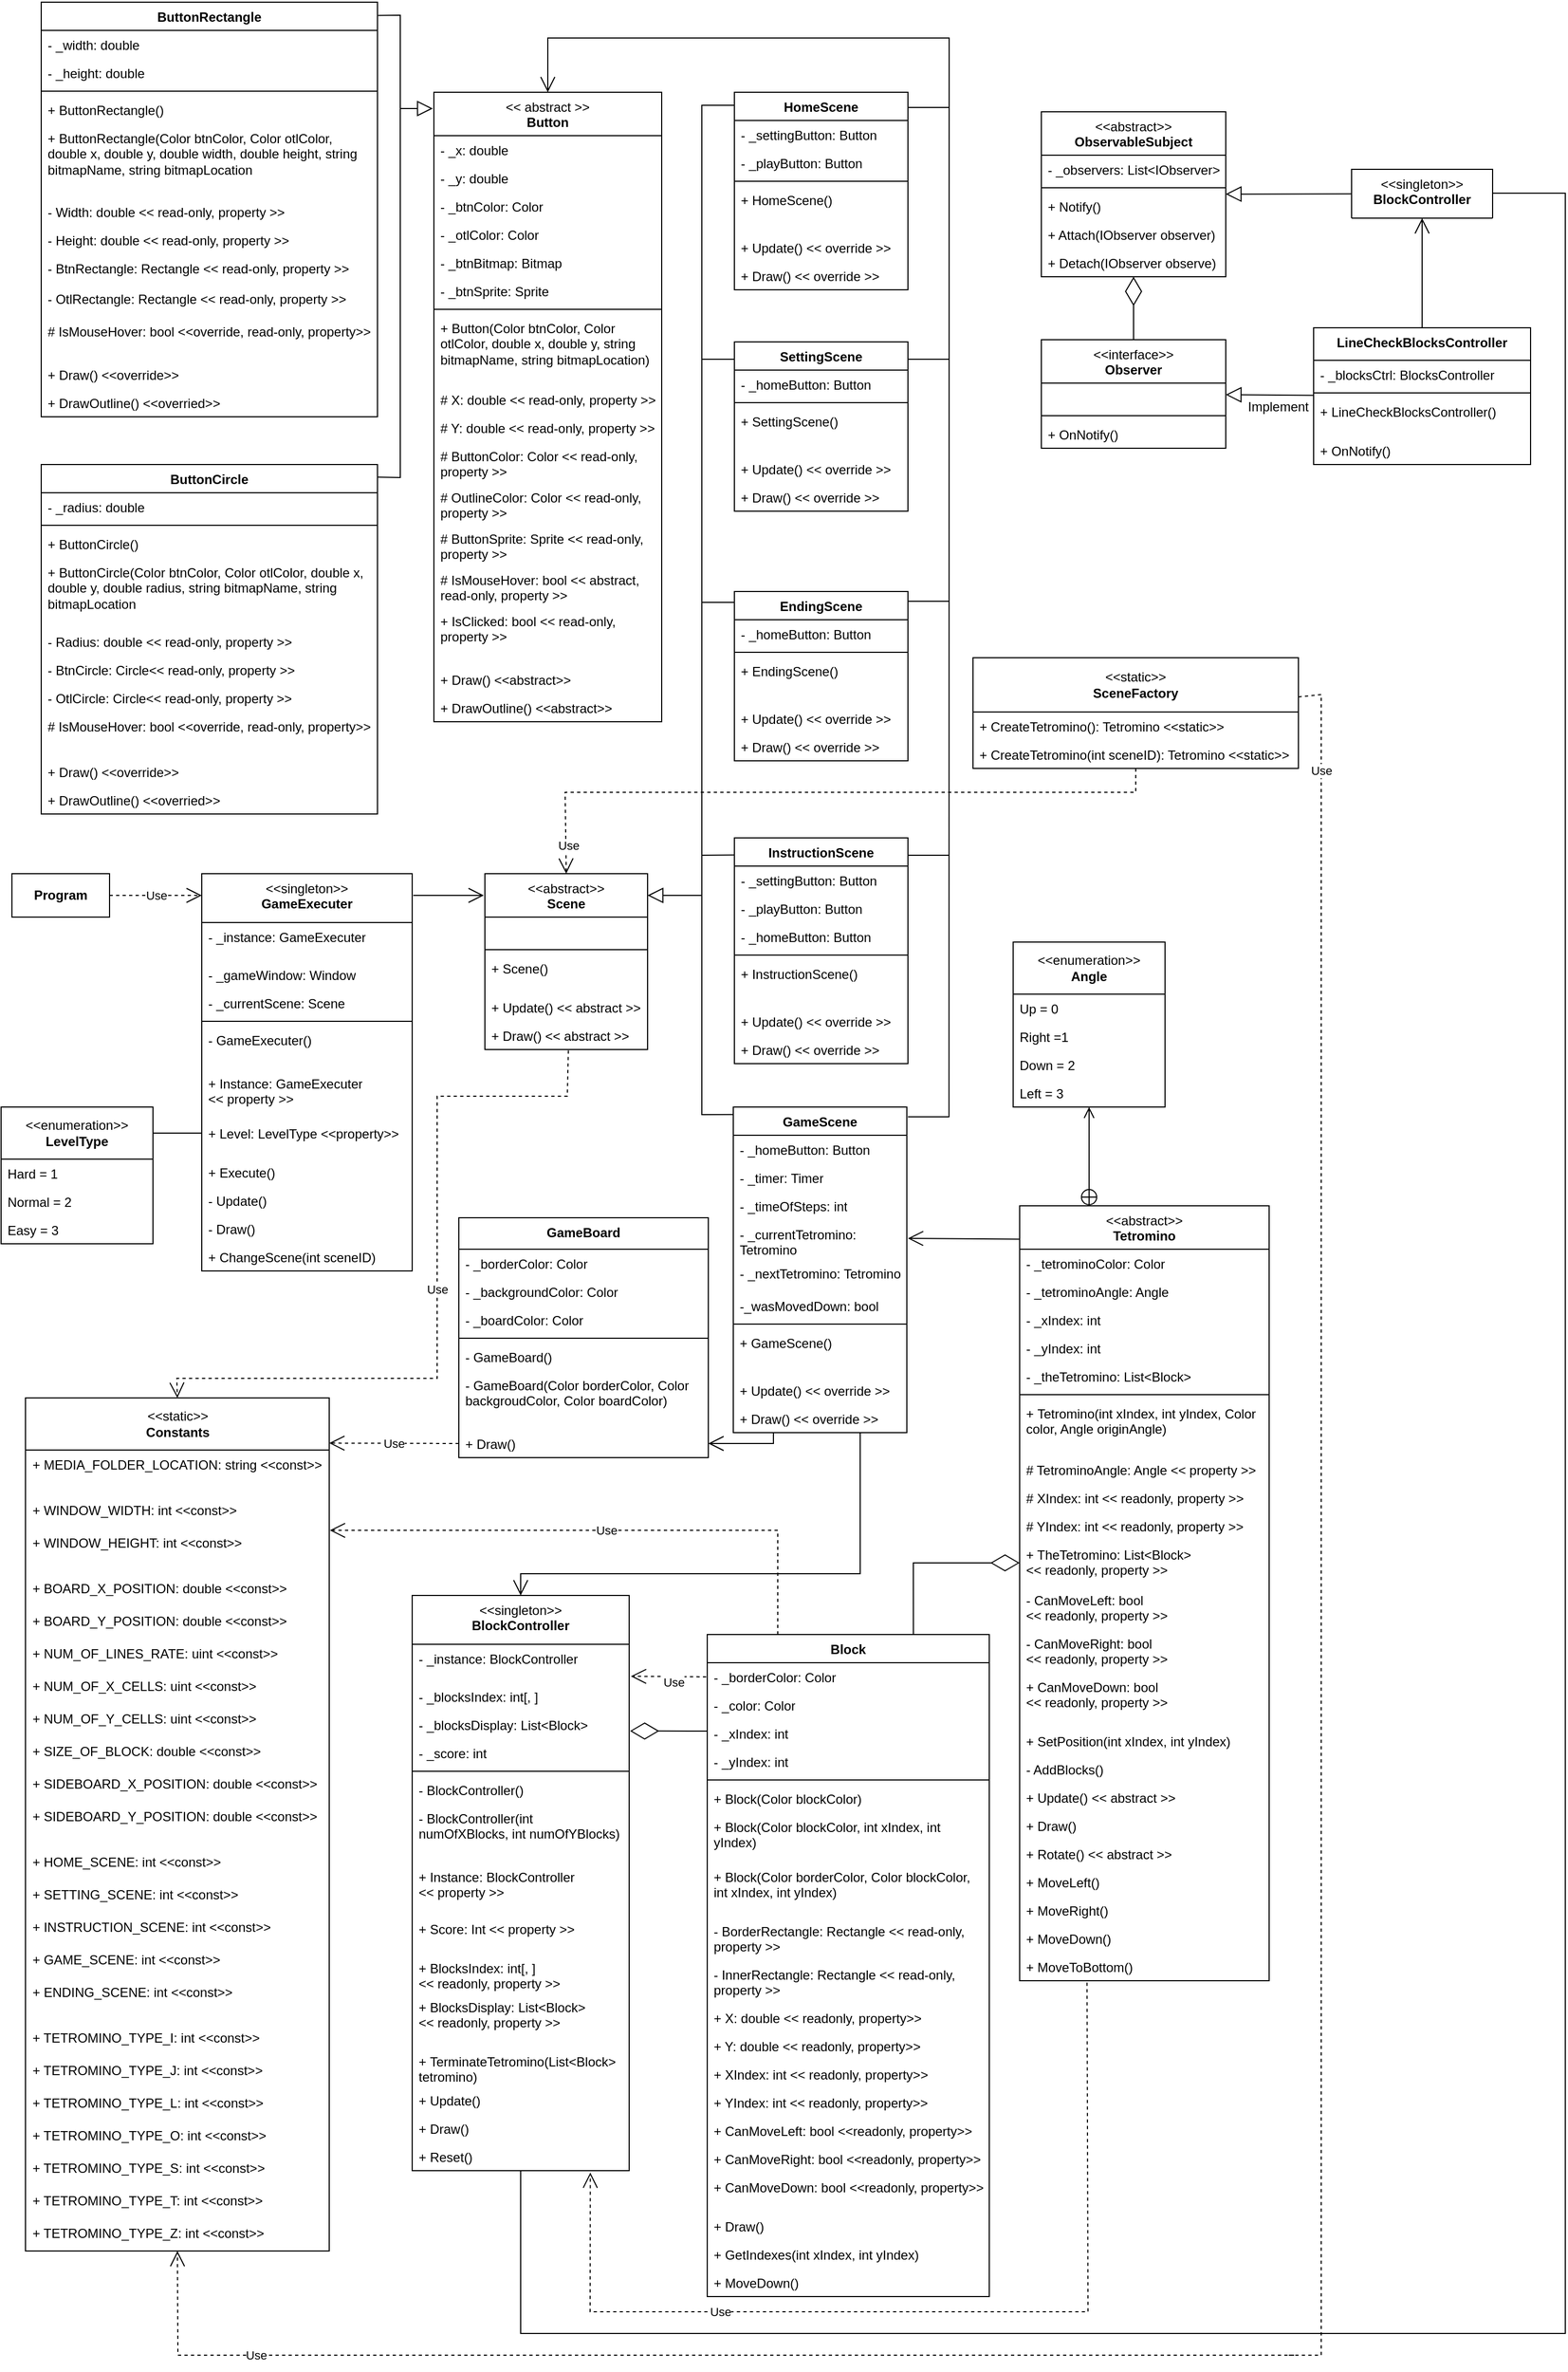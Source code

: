 <mxfile version="21.3.2" type="device">
  <diagram name="Page-1" id="ufo3Sokbn5prKhNJ6vZi">
    <mxGraphModel dx="1909" dy="2225" grid="1" gridSize="10" guides="1" tooltips="1" connect="1" arrows="1" fold="1" page="1" pageScale="1" pageWidth="850" pageHeight="1100" math="0" shadow="0">
      <root>
        <mxCell id="0" />
        <mxCell id="1" parent="0" />
        <mxCell id="WGFcp0DrBfGNk7mBfVCV-1" value="&lt;span style=&quot;font-weight: normal;&quot;&gt;&amp;lt;&amp;lt;singleton&amp;gt;&amp;gt;&lt;/span&gt;&lt;br&gt;GameExecuter" style="swimlane;fontStyle=1;align=center;verticalAlign=top;childLayout=stackLayout;horizontal=1;startSize=45;horizontalStack=0;resizeParent=1;resizeParentMax=0;resizeLast=0;collapsible=1;marginBottom=0;whiteSpace=wrap;html=1;" parent="1" vertex="1">
          <mxGeometry x="223" y="-285" width="194" height="366" as="geometry" />
        </mxCell>
        <mxCell id="WGFcp0DrBfGNk7mBfVCV-2" value="- _instance: GameExecuter" style="text;strokeColor=none;fillColor=none;align=left;verticalAlign=top;spacingLeft=4;spacingRight=4;overflow=hidden;rotatable=0;points=[[0,0.5],[1,0.5]];portConstraint=eastwest;whiteSpace=wrap;html=1;" parent="WGFcp0DrBfGNk7mBfVCV-1" vertex="1">
          <mxGeometry y="45" width="194" height="35" as="geometry" />
        </mxCell>
        <mxCell id="WGFcp0DrBfGNk7mBfVCV-6" value="- _gameWindow: Window" style="text;strokeColor=none;fillColor=none;align=left;verticalAlign=top;spacingLeft=4;spacingRight=4;overflow=hidden;rotatable=0;points=[[0,0.5],[1,0.5]];portConstraint=eastwest;whiteSpace=wrap;html=1;" parent="WGFcp0DrBfGNk7mBfVCV-1" vertex="1">
          <mxGeometry y="80" width="194" height="26" as="geometry" />
        </mxCell>
        <mxCell id="WGFcp0DrBfGNk7mBfVCV-7" value="- _currentScene: Scene" style="text;strokeColor=none;fillColor=none;align=left;verticalAlign=top;spacingLeft=4;spacingRight=4;overflow=hidden;rotatable=0;points=[[0,0.5],[1,0.5]];portConstraint=eastwest;whiteSpace=wrap;html=1;" parent="WGFcp0DrBfGNk7mBfVCV-1" vertex="1">
          <mxGeometry y="106" width="194" height="26" as="geometry" />
        </mxCell>
        <mxCell id="WGFcp0DrBfGNk7mBfVCV-3" value="" style="line;strokeWidth=1;fillColor=none;align=left;verticalAlign=middle;spacingTop=-1;spacingLeft=3;spacingRight=3;rotatable=0;labelPosition=right;points=[];portConstraint=eastwest;strokeColor=inherit;" parent="WGFcp0DrBfGNk7mBfVCV-1" vertex="1">
          <mxGeometry y="132" width="194" height="8" as="geometry" />
        </mxCell>
        <mxCell id="WGFcp0DrBfGNk7mBfVCV-4" value="- GameExecuter()" style="text;strokeColor=none;fillColor=none;align=left;verticalAlign=top;spacingLeft=4;spacingRight=4;overflow=hidden;rotatable=0;points=[[0,0.5],[1,0.5]];portConstraint=eastwest;whiteSpace=wrap;html=1;" parent="WGFcp0DrBfGNk7mBfVCV-1" vertex="1">
          <mxGeometry y="140" width="194" height="40" as="geometry" />
        </mxCell>
        <mxCell id="WGFcp0DrBfGNk7mBfVCV-66" value="+ Instance: GameExecuter &lt;br&gt;&amp;lt;&amp;lt; property &amp;gt;&amp;gt;" style="text;strokeColor=none;fillColor=none;align=left;verticalAlign=top;spacingLeft=4;spacingRight=4;overflow=hidden;rotatable=0;points=[[0,0.5],[1,0.5]];portConstraint=eastwest;whiteSpace=wrap;html=1;" parent="WGFcp0DrBfGNk7mBfVCV-1" vertex="1">
          <mxGeometry y="180" width="194" height="46" as="geometry" />
        </mxCell>
        <mxCell id="WGFcp0DrBfGNk7mBfVCV-153" value="+ Level: LevelType &amp;lt;&amp;lt;property&amp;gt;&amp;gt;" style="text;strokeColor=none;fillColor=none;align=left;verticalAlign=top;spacingLeft=4;spacingRight=4;overflow=hidden;rotatable=0;points=[[0,0.5],[1,0.5]];portConstraint=eastwest;whiteSpace=wrap;html=1;" parent="WGFcp0DrBfGNk7mBfVCV-1" vertex="1">
          <mxGeometry y="226" width="194" height="36" as="geometry" />
        </mxCell>
        <mxCell id="WGFcp0DrBfGNk7mBfVCV-9" value="+ Execute()" style="text;strokeColor=none;fillColor=none;align=left;verticalAlign=top;spacingLeft=4;spacingRight=4;overflow=hidden;rotatable=0;points=[[0,0.5],[1,0.5]];portConstraint=eastwest;whiteSpace=wrap;html=1;" parent="WGFcp0DrBfGNk7mBfVCV-1" vertex="1">
          <mxGeometry y="262" width="194" height="26" as="geometry" />
        </mxCell>
        <mxCell id="WGFcp0DrBfGNk7mBfVCV-10" value="- Update()" style="text;strokeColor=none;fillColor=none;align=left;verticalAlign=top;spacingLeft=4;spacingRight=4;overflow=hidden;rotatable=0;points=[[0,0.5],[1,0.5]];portConstraint=eastwest;whiteSpace=wrap;html=1;" parent="WGFcp0DrBfGNk7mBfVCV-1" vertex="1">
          <mxGeometry y="288" width="194" height="26" as="geometry" />
        </mxCell>
        <mxCell id="WGFcp0DrBfGNk7mBfVCV-11" value="- Draw()" style="text;strokeColor=none;fillColor=none;align=left;verticalAlign=top;spacingLeft=4;spacingRight=4;overflow=hidden;rotatable=0;points=[[0,0.5],[1,0.5]];portConstraint=eastwest;whiteSpace=wrap;html=1;" parent="WGFcp0DrBfGNk7mBfVCV-1" vertex="1">
          <mxGeometry y="314" width="194" height="26" as="geometry" />
        </mxCell>
        <mxCell id="WGFcp0DrBfGNk7mBfVCV-12" value="+ ChangeScene(int sceneID)" style="text;strokeColor=none;fillColor=none;align=left;verticalAlign=top;spacingLeft=4;spacingRight=4;overflow=hidden;rotatable=0;points=[[0,0.5],[1,0.5]];portConstraint=eastwest;whiteSpace=wrap;html=1;" parent="WGFcp0DrBfGNk7mBfVCV-1" vertex="1">
          <mxGeometry y="340" width="194" height="26" as="geometry" />
        </mxCell>
        <mxCell id="WGFcp0DrBfGNk7mBfVCV-13" value="&lt;b&gt;Program&lt;/b&gt;" style="html=1;whiteSpace=wrap;" parent="1" vertex="1">
          <mxGeometry x="48" y="-285" width="90" height="40" as="geometry" />
        </mxCell>
        <mxCell id="WGFcp0DrBfGNk7mBfVCV-14" value="Use" style="endArrow=open;endSize=12;dashed=1;html=1;rounded=0;exitX=1;exitY=0.5;exitDx=0;exitDy=0;" parent="1" source="WGFcp0DrBfGNk7mBfVCV-13" edge="1">
          <mxGeometry width="160" relative="1" as="geometry">
            <mxPoint x="443" y="-165" as="sourcePoint" />
            <mxPoint x="223" y="-265" as="targetPoint" />
          </mxGeometry>
        </mxCell>
        <mxCell id="WGFcp0DrBfGNk7mBfVCV-20" value="" style="endArrow=open;endFill=1;endSize=12;html=1;rounded=0;" parent="1" edge="1">
          <mxGeometry width="160" relative="1" as="geometry">
            <mxPoint x="418" y="-265" as="sourcePoint" />
            <mxPoint x="483" y="-265" as="targetPoint" />
          </mxGeometry>
        </mxCell>
        <mxCell id="WGFcp0DrBfGNk7mBfVCV-21" value="EndingScene" style="swimlane;fontStyle=1;align=center;verticalAlign=top;childLayout=stackLayout;horizontal=1;startSize=26;horizontalStack=0;resizeParent=1;resizeParentMax=0;resizeLast=0;collapsible=1;marginBottom=0;whiteSpace=wrap;html=1;" parent="1" vertex="1">
          <mxGeometry x="714" y="-545" width="160" height="156" as="geometry">
            <mxRectangle x="714" y="-545" width="120" height="30" as="alternateBounds" />
          </mxGeometry>
        </mxCell>
        <mxCell id="WGFcp0DrBfGNk7mBfVCV-22" value="- _homeButton: Button" style="text;strokeColor=none;fillColor=none;align=left;verticalAlign=top;spacingLeft=4;spacingRight=4;overflow=hidden;rotatable=0;points=[[0,0.5],[1,0.5]];portConstraint=eastwest;whiteSpace=wrap;html=1;" parent="WGFcp0DrBfGNk7mBfVCV-21" vertex="1">
          <mxGeometry y="26" width="160" height="26" as="geometry" />
        </mxCell>
        <mxCell id="WGFcp0DrBfGNk7mBfVCV-23" value="" style="line;strokeWidth=1;fillColor=none;align=left;verticalAlign=middle;spacingTop=-1;spacingLeft=3;spacingRight=3;rotatable=0;labelPosition=right;points=[];portConstraint=eastwest;strokeColor=inherit;" parent="WGFcp0DrBfGNk7mBfVCV-21" vertex="1">
          <mxGeometry y="52" width="160" height="8" as="geometry" />
        </mxCell>
        <mxCell id="WGFcp0DrBfGNk7mBfVCV-24" value="+ EndingScene()" style="text;strokeColor=none;fillColor=none;align=left;verticalAlign=top;spacingLeft=4;spacingRight=4;overflow=hidden;rotatable=0;points=[[0,0.5],[1,0.5]];portConstraint=eastwest;whiteSpace=wrap;html=1;" parent="WGFcp0DrBfGNk7mBfVCV-21" vertex="1">
          <mxGeometry y="60" width="160" height="44" as="geometry" />
        </mxCell>
        <mxCell id="WGFcp0DrBfGNk7mBfVCV-26" value="+ Update() &amp;lt;&amp;lt; override &amp;gt;&amp;gt;" style="text;strokeColor=none;fillColor=none;align=left;verticalAlign=top;spacingLeft=4;spacingRight=4;overflow=hidden;rotatable=0;points=[[0,0.5],[1,0.5]];portConstraint=eastwest;whiteSpace=wrap;html=1;" parent="WGFcp0DrBfGNk7mBfVCV-21" vertex="1">
          <mxGeometry y="104" width="160" height="26" as="geometry" />
        </mxCell>
        <mxCell id="WGFcp0DrBfGNk7mBfVCV-27" value="+ Draw() &amp;lt;&amp;lt; override &amp;gt;&amp;gt;" style="text;strokeColor=none;fillColor=none;align=left;verticalAlign=top;spacingLeft=4;spacingRight=4;overflow=hidden;rotatable=0;points=[[0,0.5],[1,0.5]];portConstraint=eastwest;whiteSpace=wrap;html=1;" parent="WGFcp0DrBfGNk7mBfVCV-21" vertex="1">
          <mxGeometry y="130" width="160" height="26" as="geometry" />
        </mxCell>
        <mxCell id="WGFcp0DrBfGNk7mBfVCV-28" value="InstructionScene" style="swimlane;fontStyle=1;align=center;verticalAlign=top;childLayout=stackLayout;horizontal=1;startSize=26;horizontalStack=0;resizeParent=1;resizeParentMax=0;resizeLast=0;collapsible=1;marginBottom=0;whiteSpace=wrap;html=1;" parent="1" vertex="1">
          <mxGeometry x="714" y="-318" width="160" height="208" as="geometry" />
        </mxCell>
        <mxCell id="WGFcp0DrBfGNk7mBfVCV-29" value="- _settingButton: Button" style="text;strokeColor=none;fillColor=none;align=left;verticalAlign=top;spacingLeft=4;spacingRight=4;overflow=hidden;rotatable=0;points=[[0,0.5],[1,0.5]];portConstraint=eastwest;whiteSpace=wrap;html=1;" parent="WGFcp0DrBfGNk7mBfVCV-28" vertex="1">
          <mxGeometry y="26" width="160" height="26" as="geometry" />
        </mxCell>
        <mxCell id="WGFcp0DrBfGNk7mBfVCV-30" value="- _playButton: Button" style="text;strokeColor=none;fillColor=none;align=left;verticalAlign=top;spacingLeft=4;spacingRight=4;overflow=hidden;rotatable=0;points=[[0,0.5],[1,0.5]];portConstraint=eastwest;whiteSpace=wrap;html=1;" parent="WGFcp0DrBfGNk7mBfVCV-28" vertex="1">
          <mxGeometry y="52" width="160" height="26" as="geometry" />
        </mxCell>
        <mxCell id="WGFcp0DrBfGNk7mBfVCV-90" value="- _homeButton: Button" style="text;strokeColor=none;fillColor=none;align=left;verticalAlign=top;spacingLeft=4;spacingRight=4;overflow=hidden;rotatable=0;points=[[0,0.5],[1,0.5]];portConstraint=eastwest;whiteSpace=wrap;html=1;" parent="WGFcp0DrBfGNk7mBfVCV-28" vertex="1">
          <mxGeometry y="78" width="160" height="26" as="geometry" />
        </mxCell>
        <mxCell id="WGFcp0DrBfGNk7mBfVCV-31" value="" style="line;strokeWidth=1;fillColor=none;align=left;verticalAlign=middle;spacingTop=-1;spacingLeft=3;spacingRight=3;rotatable=0;labelPosition=right;points=[];portConstraint=eastwest;strokeColor=inherit;" parent="WGFcp0DrBfGNk7mBfVCV-28" vertex="1">
          <mxGeometry y="104" width="160" height="8" as="geometry" />
        </mxCell>
        <mxCell id="WGFcp0DrBfGNk7mBfVCV-32" value="+ InstructionScene()" style="text;strokeColor=none;fillColor=none;align=left;verticalAlign=top;spacingLeft=4;spacingRight=4;overflow=hidden;rotatable=0;points=[[0,0.5],[1,0.5]];portConstraint=eastwest;whiteSpace=wrap;html=1;" parent="WGFcp0DrBfGNk7mBfVCV-28" vertex="1">
          <mxGeometry y="112" width="160" height="44" as="geometry" />
        </mxCell>
        <mxCell id="WGFcp0DrBfGNk7mBfVCV-33" value="+ Update() &amp;lt;&amp;lt; override &amp;gt;&amp;gt;" style="text;strokeColor=none;fillColor=none;align=left;verticalAlign=top;spacingLeft=4;spacingRight=4;overflow=hidden;rotatable=0;points=[[0,0.5],[1,0.5]];portConstraint=eastwest;whiteSpace=wrap;html=1;" parent="WGFcp0DrBfGNk7mBfVCV-28" vertex="1">
          <mxGeometry y="156" width="160" height="26" as="geometry" />
        </mxCell>
        <mxCell id="WGFcp0DrBfGNk7mBfVCV-34" value="+ Draw() &amp;lt;&amp;lt; override &amp;gt;&amp;gt;" style="text;strokeColor=none;fillColor=none;align=left;verticalAlign=top;spacingLeft=4;spacingRight=4;overflow=hidden;rotatable=0;points=[[0,0.5],[1,0.5]];portConstraint=eastwest;whiteSpace=wrap;html=1;" parent="WGFcp0DrBfGNk7mBfVCV-28" vertex="1">
          <mxGeometry y="182" width="160" height="26" as="geometry" />
        </mxCell>
        <mxCell id="WGFcp0DrBfGNk7mBfVCV-35" value="GameScene" style="swimlane;fontStyle=1;align=center;verticalAlign=top;childLayout=stackLayout;horizontal=1;startSize=26;horizontalStack=0;resizeParent=1;resizeParentMax=0;resizeLast=0;collapsible=1;marginBottom=0;whiteSpace=wrap;html=1;" parent="1" vertex="1">
          <mxGeometry x="713" y="-70" width="160" height="300" as="geometry" />
        </mxCell>
        <mxCell id="WGFcp0DrBfGNk7mBfVCV-36" value="- _homeButton: Button" style="text;strokeColor=none;fillColor=none;align=left;verticalAlign=top;spacingLeft=4;spacingRight=4;overflow=hidden;rotatable=0;points=[[0,0.5],[1,0.5]];portConstraint=eastwest;whiteSpace=wrap;html=1;" parent="WGFcp0DrBfGNk7mBfVCV-35" vertex="1">
          <mxGeometry y="26" width="160" height="26" as="geometry" />
        </mxCell>
        <mxCell id="WGFcp0DrBfGNk7mBfVCV-147" value="- _timer: Timer" style="text;strokeColor=none;fillColor=none;align=left;verticalAlign=top;spacingLeft=4;spacingRight=4;overflow=hidden;rotatable=0;points=[[0,0.5],[1,0.5]];portConstraint=eastwest;whiteSpace=wrap;html=1;" parent="WGFcp0DrBfGNk7mBfVCV-35" vertex="1">
          <mxGeometry y="52" width="160" height="26" as="geometry" />
        </mxCell>
        <mxCell id="WGFcp0DrBfGNk7mBfVCV-148" value="- _timeOfSteps: int" style="text;strokeColor=none;fillColor=none;align=left;verticalAlign=top;spacingLeft=4;spacingRight=4;overflow=hidden;rotatable=0;points=[[0,0.5],[1,0.5]];portConstraint=eastwest;whiteSpace=wrap;html=1;" parent="WGFcp0DrBfGNk7mBfVCV-35" vertex="1">
          <mxGeometry y="78" width="160" height="26" as="geometry" />
        </mxCell>
        <mxCell id="WGFcp0DrBfGNk7mBfVCV-37" value="- _currentTetromino: Tetromino" style="text;strokeColor=none;fillColor=none;align=left;verticalAlign=top;spacingLeft=4;spacingRight=4;overflow=hidden;rotatable=0;points=[[0,0.5],[1,0.5]];portConstraint=eastwest;whiteSpace=wrap;html=1;" parent="WGFcp0DrBfGNk7mBfVCV-35" vertex="1">
          <mxGeometry y="104" width="160" height="36" as="geometry" />
        </mxCell>
        <mxCell id="WGFcp0DrBfGNk7mBfVCV-151" value="- _nextTetromino: Tetromino" style="text;strokeColor=none;fillColor=none;align=left;verticalAlign=top;spacingLeft=4;spacingRight=4;overflow=hidden;rotatable=0;points=[[0,0.5],[1,0.5]];portConstraint=eastwest;whiteSpace=wrap;html=1;" parent="WGFcp0DrBfGNk7mBfVCV-35" vertex="1">
          <mxGeometry y="140" width="160" height="30" as="geometry" />
        </mxCell>
        <mxCell id="WGFcp0DrBfGNk7mBfVCV-152" value="-_wasMovedDown: bool" style="text;strokeColor=none;fillColor=none;align=left;verticalAlign=top;spacingLeft=4;spacingRight=4;overflow=hidden;rotatable=0;points=[[0,0.5],[1,0.5]];portConstraint=eastwest;whiteSpace=wrap;html=1;" parent="WGFcp0DrBfGNk7mBfVCV-35" vertex="1">
          <mxGeometry y="170" width="160" height="26" as="geometry" />
        </mxCell>
        <mxCell id="WGFcp0DrBfGNk7mBfVCV-38" value="" style="line;strokeWidth=1;fillColor=none;align=left;verticalAlign=middle;spacingTop=-1;spacingLeft=3;spacingRight=3;rotatable=0;labelPosition=right;points=[];portConstraint=eastwest;strokeColor=inherit;" parent="WGFcp0DrBfGNk7mBfVCV-35" vertex="1">
          <mxGeometry y="196" width="160" height="8" as="geometry" />
        </mxCell>
        <mxCell id="WGFcp0DrBfGNk7mBfVCV-39" value="+ GameScene()" style="text;strokeColor=none;fillColor=none;align=left;verticalAlign=top;spacingLeft=4;spacingRight=4;overflow=hidden;rotatable=0;points=[[0,0.5],[1,0.5]];portConstraint=eastwest;whiteSpace=wrap;html=1;" parent="WGFcp0DrBfGNk7mBfVCV-35" vertex="1">
          <mxGeometry y="204" width="160" height="44" as="geometry" />
        </mxCell>
        <mxCell id="WGFcp0DrBfGNk7mBfVCV-40" value="+ Update() &amp;lt;&amp;lt; override &amp;gt;&amp;gt;" style="text;strokeColor=none;fillColor=none;align=left;verticalAlign=top;spacingLeft=4;spacingRight=4;overflow=hidden;rotatable=0;points=[[0,0.5],[1,0.5]];portConstraint=eastwest;whiteSpace=wrap;html=1;" parent="WGFcp0DrBfGNk7mBfVCV-35" vertex="1">
          <mxGeometry y="248" width="160" height="26" as="geometry" />
        </mxCell>
        <mxCell id="WGFcp0DrBfGNk7mBfVCV-41" value="+ Draw() &amp;lt;&amp;lt; override &amp;gt;&amp;gt;" style="text;strokeColor=none;fillColor=none;align=left;verticalAlign=top;spacingLeft=4;spacingRight=4;overflow=hidden;rotatable=0;points=[[0,0.5],[1,0.5]];portConstraint=eastwest;whiteSpace=wrap;html=1;" parent="WGFcp0DrBfGNk7mBfVCV-35" vertex="1">
          <mxGeometry y="274" width="160" height="26" as="geometry" />
        </mxCell>
        <mxCell id="WGFcp0DrBfGNk7mBfVCV-43" value="SettingScene" style="swimlane;fontStyle=1;align=center;verticalAlign=top;childLayout=stackLayout;horizontal=1;startSize=26;horizontalStack=0;resizeParent=1;resizeParentMax=0;resizeLast=0;collapsible=1;marginBottom=0;whiteSpace=wrap;html=1;" parent="1" vertex="1">
          <mxGeometry x="714" y="-775" width="160" height="156" as="geometry" />
        </mxCell>
        <mxCell id="WGFcp0DrBfGNk7mBfVCV-44" value="- _homeButton: Button" style="text;strokeColor=none;fillColor=none;align=left;verticalAlign=top;spacingLeft=4;spacingRight=4;overflow=hidden;rotatable=0;points=[[0,0.5],[1,0.5]];portConstraint=eastwest;whiteSpace=wrap;html=1;" parent="WGFcp0DrBfGNk7mBfVCV-43" vertex="1">
          <mxGeometry y="26" width="160" height="26" as="geometry" />
        </mxCell>
        <mxCell id="WGFcp0DrBfGNk7mBfVCV-46" value="" style="line;strokeWidth=1;fillColor=none;align=left;verticalAlign=middle;spacingTop=-1;spacingLeft=3;spacingRight=3;rotatable=0;labelPosition=right;points=[];portConstraint=eastwest;strokeColor=inherit;" parent="WGFcp0DrBfGNk7mBfVCV-43" vertex="1">
          <mxGeometry y="52" width="160" height="8" as="geometry" />
        </mxCell>
        <mxCell id="WGFcp0DrBfGNk7mBfVCV-47" value="+ SettingScene()" style="text;strokeColor=none;fillColor=none;align=left;verticalAlign=top;spacingLeft=4;spacingRight=4;overflow=hidden;rotatable=0;points=[[0,0.5],[1,0.5]];portConstraint=eastwest;whiteSpace=wrap;html=1;" parent="WGFcp0DrBfGNk7mBfVCV-43" vertex="1">
          <mxGeometry y="60" width="160" height="44" as="geometry" />
        </mxCell>
        <mxCell id="WGFcp0DrBfGNk7mBfVCV-48" value="+ Update() &amp;lt;&amp;lt; override &amp;gt;&amp;gt;" style="text;strokeColor=none;fillColor=none;align=left;verticalAlign=top;spacingLeft=4;spacingRight=4;overflow=hidden;rotatable=0;points=[[0,0.5],[1,0.5]];portConstraint=eastwest;whiteSpace=wrap;html=1;" parent="WGFcp0DrBfGNk7mBfVCV-43" vertex="1">
          <mxGeometry y="104" width="160" height="26" as="geometry" />
        </mxCell>
        <mxCell id="WGFcp0DrBfGNk7mBfVCV-49" value="+ Draw() &amp;lt;&amp;lt; override &amp;gt;&amp;gt;" style="text;strokeColor=none;fillColor=none;align=left;verticalAlign=top;spacingLeft=4;spacingRight=4;overflow=hidden;rotatable=0;points=[[0,0.5],[1,0.5]];portConstraint=eastwest;whiteSpace=wrap;html=1;" parent="WGFcp0DrBfGNk7mBfVCV-43" vertex="1">
          <mxGeometry y="130" width="160" height="26" as="geometry" />
        </mxCell>
        <mxCell id="WGFcp0DrBfGNk7mBfVCV-50" value="HomeScene" style="swimlane;fontStyle=1;align=center;verticalAlign=top;childLayout=stackLayout;horizontal=1;startSize=26;horizontalStack=0;resizeParent=1;resizeParentMax=0;resizeLast=0;collapsible=1;marginBottom=0;whiteSpace=wrap;html=1;" parent="1" vertex="1">
          <mxGeometry x="714" y="-1005" width="160" height="182" as="geometry" />
        </mxCell>
        <mxCell id="WGFcp0DrBfGNk7mBfVCV-51" value="- _settingButton: Button" style="text;strokeColor=none;fillColor=none;align=left;verticalAlign=top;spacingLeft=4;spacingRight=4;overflow=hidden;rotatable=0;points=[[0,0.5],[1,0.5]];portConstraint=eastwest;whiteSpace=wrap;html=1;" parent="WGFcp0DrBfGNk7mBfVCV-50" vertex="1">
          <mxGeometry y="26" width="160" height="26" as="geometry" />
        </mxCell>
        <mxCell id="WGFcp0DrBfGNk7mBfVCV-52" value="- _playButton: Button" style="text;strokeColor=none;fillColor=none;align=left;verticalAlign=top;spacingLeft=4;spacingRight=4;overflow=hidden;rotatable=0;points=[[0,0.5],[1,0.5]];portConstraint=eastwest;whiteSpace=wrap;html=1;" parent="WGFcp0DrBfGNk7mBfVCV-50" vertex="1">
          <mxGeometry y="52" width="160" height="26" as="geometry" />
        </mxCell>
        <mxCell id="WGFcp0DrBfGNk7mBfVCV-53" value="" style="line;strokeWidth=1;fillColor=none;align=left;verticalAlign=middle;spacingTop=-1;spacingLeft=3;spacingRight=3;rotatable=0;labelPosition=right;points=[];portConstraint=eastwest;strokeColor=inherit;" parent="WGFcp0DrBfGNk7mBfVCV-50" vertex="1">
          <mxGeometry y="78" width="160" height="8" as="geometry" />
        </mxCell>
        <mxCell id="WGFcp0DrBfGNk7mBfVCV-54" value="+ HomeScene()" style="text;strokeColor=none;fillColor=none;align=left;verticalAlign=top;spacingLeft=4;spacingRight=4;overflow=hidden;rotatable=0;points=[[0,0.5],[1,0.5]];portConstraint=eastwest;whiteSpace=wrap;html=1;" parent="WGFcp0DrBfGNk7mBfVCV-50" vertex="1">
          <mxGeometry y="86" width="160" height="44" as="geometry" />
        </mxCell>
        <mxCell id="WGFcp0DrBfGNk7mBfVCV-55" value="+ Update() &amp;lt;&amp;lt; override &amp;gt;&amp;gt;" style="text;strokeColor=none;fillColor=none;align=left;verticalAlign=top;spacingLeft=4;spacingRight=4;overflow=hidden;rotatable=0;points=[[0,0.5],[1,0.5]];portConstraint=eastwest;whiteSpace=wrap;html=1;" parent="WGFcp0DrBfGNk7mBfVCV-50" vertex="1">
          <mxGeometry y="130" width="160" height="26" as="geometry" />
        </mxCell>
        <mxCell id="WGFcp0DrBfGNk7mBfVCV-56" value="+ Draw() &amp;lt;&amp;lt; override &amp;gt;&amp;gt;" style="text;strokeColor=none;fillColor=none;align=left;verticalAlign=top;spacingLeft=4;spacingRight=4;overflow=hidden;rotatable=0;points=[[0,0.5],[1,0.5]];portConstraint=eastwest;whiteSpace=wrap;html=1;" parent="WGFcp0DrBfGNk7mBfVCV-50" vertex="1">
          <mxGeometry y="156" width="160" height="26" as="geometry" />
        </mxCell>
        <mxCell id="WGFcp0DrBfGNk7mBfVCV-57" value="" style="endArrow=block;endFill=0;endSize=12;html=1;rounded=0;" parent="1" edge="1">
          <mxGeometry width="160" relative="1" as="geometry">
            <mxPoint x="684" y="-265" as="sourcePoint" />
            <mxPoint x="634" y="-265" as="targetPoint" />
          </mxGeometry>
        </mxCell>
        <mxCell id="WGFcp0DrBfGNk7mBfVCV-60" value="" style="endArrow=none;endFill=0;endSize=24;html=1;rounded=0;entryX=-0.003;entryY=0.076;entryDx=0;entryDy=0;entryPerimeter=0;" parent="1" target="WGFcp0DrBfGNk7mBfVCV-28" edge="1">
          <mxGeometry width="160" relative="1" as="geometry">
            <mxPoint x="684" y="-275" as="sourcePoint" />
            <mxPoint x="724" y="-365" as="targetPoint" />
            <Array as="points">
              <mxPoint x="684" y="-302" />
            </Array>
          </mxGeometry>
        </mxCell>
        <mxCell id="WGFcp0DrBfGNk7mBfVCV-62" value="" style="endArrow=none;endFill=0;endSize=24;html=1;rounded=0;" parent="1" edge="1">
          <mxGeometry width="160" relative="1" as="geometry">
            <mxPoint x="684" y="-278" as="sourcePoint" />
            <mxPoint x="714" y="-535" as="targetPoint" />
            <Array as="points">
              <mxPoint x="684" y="-535" />
            </Array>
          </mxGeometry>
        </mxCell>
        <mxCell id="WGFcp0DrBfGNk7mBfVCV-63" value="" style="endArrow=none;endFill=0;endSize=24;html=1;rounded=0;" parent="1" edge="1">
          <mxGeometry width="160" relative="1" as="geometry">
            <mxPoint x="684" y="-502" as="sourcePoint" />
            <mxPoint x="714" y="-759" as="targetPoint" />
            <Array as="points">
              <mxPoint x="684" y="-759" />
            </Array>
          </mxGeometry>
        </mxCell>
        <mxCell id="WGFcp0DrBfGNk7mBfVCV-64" value="" style="endArrow=none;endFill=0;endSize=24;html=1;rounded=0;" parent="1" edge="1">
          <mxGeometry width="160" relative="1" as="geometry">
            <mxPoint x="684" y="-736" as="sourcePoint" />
            <mxPoint x="714" y="-993" as="targetPoint" />
            <Array as="points">
              <mxPoint x="684" y="-993" />
            </Array>
          </mxGeometry>
        </mxCell>
        <mxCell id="WGFcp0DrBfGNk7mBfVCV-65" value="" style="endArrow=none;endFill=0;endSize=24;html=1;rounded=0;entryX=-0.003;entryY=0.109;entryDx=0;entryDy=0;entryPerimeter=0;" parent="1" edge="1">
          <mxGeometry width="160" relative="1" as="geometry">
            <mxPoint x="684" y="-276" as="sourcePoint" />
            <mxPoint x="713.52" y="-63.162" as="targetPoint" />
            <Array as="points">
              <mxPoint x="684" y="-63" />
            </Array>
          </mxGeometry>
        </mxCell>
        <mxCell id="WGFcp0DrBfGNk7mBfVCV-72" value="&lt;span style=&quot;font-weight: normal;&quot;&gt;&amp;lt;&amp;lt; abstract &amp;gt;&amp;gt;&lt;/span&gt;&lt;br&gt;Button" style="swimlane;fontStyle=1;align=center;verticalAlign=top;childLayout=stackLayout;horizontal=1;startSize=40;horizontalStack=0;resizeParent=1;resizeParentMax=0;resizeLast=0;collapsible=1;marginBottom=0;whiteSpace=wrap;html=1;" parent="1" vertex="1">
          <mxGeometry x="437" y="-1005" width="210" height="580" as="geometry" />
        </mxCell>
        <mxCell id="WGFcp0DrBfGNk7mBfVCV-73" value="- _x: double" style="text;strokeColor=none;fillColor=none;align=left;verticalAlign=top;spacingLeft=4;spacingRight=4;overflow=hidden;rotatable=0;points=[[0,0.5],[1,0.5]];portConstraint=eastwest;whiteSpace=wrap;html=1;" parent="WGFcp0DrBfGNk7mBfVCV-72" vertex="1">
          <mxGeometry y="40" width="210" height="26" as="geometry" />
        </mxCell>
        <mxCell id="WGFcp0DrBfGNk7mBfVCV-77" value="- _y: double" style="text;strokeColor=none;fillColor=none;align=left;verticalAlign=top;spacingLeft=4;spacingRight=4;overflow=hidden;rotatable=0;points=[[0,0.5],[1,0.5]];portConstraint=eastwest;whiteSpace=wrap;html=1;" parent="WGFcp0DrBfGNk7mBfVCV-72" vertex="1">
          <mxGeometry y="66" width="210" height="26" as="geometry" />
        </mxCell>
        <mxCell id="WGFcp0DrBfGNk7mBfVCV-80" value="- _btnColor: Color" style="text;strokeColor=none;fillColor=none;align=left;verticalAlign=top;spacingLeft=4;spacingRight=4;overflow=hidden;rotatable=0;points=[[0,0.5],[1,0.5]];portConstraint=eastwest;whiteSpace=wrap;html=1;" parent="WGFcp0DrBfGNk7mBfVCV-72" vertex="1">
          <mxGeometry y="92" width="210" height="26" as="geometry" />
        </mxCell>
        <mxCell id="WGFcp0DrBfGNk7mBfVCV-81" value="- _otlColor: Color" style="text;strokeColor=none;fillColor=none;align=left;verticalAlign=top;spacingLeft=4;spacingRight=4;overflow=hidden;rotatable=0;points=[[0,0.5],[1,0.5]];portConstraint=eastwest;whiteSpace=wrap;html=1;" parent="WGFcp0DrBfGNk7mBfVCV-72" vertex="1">
          <mxGeometry y="118" width="210" height="26" as="geometry" />
        </mxCell>
        <mxCell id="WGFcp0DrBfGNk7mBfVCV-78" value="- _btnBitmap: Bitmap" style="text;strokeColor=none;fillColor=none;align=left;verticalAlign=top;spacingLeft=4;spacingRight=4;overflow=hidden;rotatable=0;points=[[0,0.5],[1,0.5]];portConstraint=eastwest;whiteSpace=wrap;html=1;" parent="WGFcp0DrBfGNk7mBfVCV-72" vertex="1">
          <mxGeometry y="144" width="210" height="26" as="geometry" />
        </mxCell>
        <mxCell id="WGFcp0DrBfGNk7mBfVCV-79" value="- _btnSprite: Sprite" style="text;strokeColor=none;fillColor=none;align=left;verticalAlign=top;spacingLeft=4;spacingRight=4;overflow=hidden;rotatable=0;points=[[0,0.5],[1,0.5]];portConstraint=eastwest;whiteSpace=wrap;html=1;" parent="WGFcp0DrBfGNk7mBfVCV-72" vertex="1">
          <mxGeometry y="170" width="210" height="26" as="geometry" />
        </mxCell>
        <mxCell id="WGFcp0DrBfGNk7mBfVCV-74" value="" style="line;strokeWidth=1;fillColor=none;align=left;verticalAlign=middle;spacingTop=-1;spacingLeft=3;spacingRight=3;rotatable=0;labelPosition=right;points=[];portConstraint=eastwest;strokeColor=inherit;" parent="WGFcp0DrBfGNk7mBfVCV-72" vertex="1">
          <mxGeometry y="196" width="210" height="8" as="geometry" />
        </mxCell>
        <mxCell id="WGFcp0DrBfGNk7mBfVCV-76" value="+ Button(Color btnColor, Color otlColor, double x, double y, string bitmapName, string bitmapLocation)" style="text;strokeColor=none;fillColor=none;align=left;verticalAlign=top;spacingLeft=4;spacingRight=4;overflow=hidden;rotatable=0;points=[[0,0.5],[1,0.5]];portConstraint=eastwest;whiteSpace=wrap;html=1;" parent="WGFcp0DrBfGNk7mBfVCV-72" vertex="1">
          <mxGeometry y="204" width="210" height="66" as="geometry" />
        </mxCell>
        <mxCell id="WGFcp0DrBfGNk7mBfVCV-82" value="# X: double &amp;lt;&amp;lt; read-only, property &amp;gt;&amp;gt;" style="text;strokeColor=none;fillColor=none;align=left;verticalAlign=top;spacingLeft=4;spacingRight=4;overflow=hidden;rotatable=0;points=[[0,0.5],[1,0.5]];portConstraint=eastwest;whiteSpace=wrap;html=1;" parent="WGFcp0DrBfGNk7mBfVCV-72" vertex="1">
          <mxGeometry y="270" width="210" height="26" as="geometry" />
        </mxCell>
        <mxCell id="WGFcp0DrBfGNk7mBfVCV-83" value="# Y: double &amp;lt;&amp;lt; read-only, property &amp;gt;&amp;gt;" style="text;strokeColor=none;fillColor=none;align=left;verticalAlign=top;spacingLeft=4;spacingRight=4;overflow=hidden;rotatable=0;points=[[0,0.5],[1,0.5]];portConstraint=eastwest;whiteSpace=wrap;html=1;" parent="WGFcp0DrBfGNk7mBfVCV-72" vertex="1">
          <mxGeometry y="296" width="210" height="26" as="geometry" />
        </mxCell>
        <mxCell id="WGFcp0DrBfGNk7mBfVCV-84" value="# ButtonColor: Color &amp;lt;&amp;lt; read-only, property &amp;gt;&amp;gt;" style="text;strokeColor=none;fillColor=none;align=left;verticalAlign=top;spacingLeft=4;spacingRight=4;overflow=hidden;rotatable=0;points=[[0,0.5],[1,0.5]];portConstraint=eastwest;whiteSpace=wrap;html=1;" parent="WGFcp0DrBfGNk7mBfVCV-72" vertex="1">
          <mxGeometry y="322" width="210" height="38" as="geometry" />
        </mxCell>
        <mxCell id="WGFcp0DrBfGNk7mBfVCV-85" value="# OutlineColor: Color &amp;lt;&amp;lt; read-only, property &amp;gt;&amp;gt;" style="text;strokeColor=none;fillColor=none;align=left;verticalAlign=top;spacingLeft=4;spacingRight=4;overflow=hidden;rotatable=0;points=[[0,0.5],[1,0.5]];portConstraint=eastwest;whiteSpace=wrap;html=1;" parent="WGFcp0DrBfGNk7mBfVCV-72" vertex="1">
          <mxGeometry y="360" width="210" height="38" as="geometry" />
        </mxCell>
        <mxCell id="WGFcp0DrBfGNk7mBfVCV-86" value="# ButtonSprite: Sprite &amp;lt;&amp;lt; read-only, property &amp;gt;&amp;gt;" style="text;strokeColor=none;fillColor=none;align=left;verticalAlign=top;spacingLeft=4;spacingRight=4;overflow=hidden;rotatable=0;points=[[0,0.5],[1,0.5]];portConstraint=eastwest;whiteSpace=wrap;html=1;" parent="WGFcp0DrBfGNk7mBfVCV-72" vertex="1">
          <mxGeometry y="398" width="210" height="38" as="geometry" />
        </mxCell>
        <mxCell id="WGFcp0DrBfGNk7mBfVCV-102" value="# IsMouseHover: bool &amp;lt;&amp;lt; abstract, read-only, property &amp;gt;&amp;gt;" style="text;strokeColor=none;fillColor=none;align=left;verticalAlign=top;spacingLeft=4;spacingRight=4;overflow=hidden;rotatable=0;points=[[0,0.5],[1,0.5]];portConstraint=eastwest;whiteSpace=wrap;html=1;" parent="WGFcp0DrBfGNk7mBfVCV-72" vertex="1">
          <mxGeometry y="436" width="210" height="38" as="geometry" />
        </mxCell>
        <mxCell id="WGFcp0DrBfGNk7mBfVCV-87" value="+ IsClicked: bool &amp;lt;&amp;lt; read-only, property &amp;gt;&amp;gt;" style="text;strokeColor=none;fillColor=none;align=left;verticalAlign=top;spacingLeft=4;spacingRight=4;overflow=hidden;rotatable=0;points=[[0,0.5],[1,0.5]];portConstraint=eastwest;whiteSpace=wrap;html=1;" parent="WGFcp0DrBfGNk7mBfVCV-72" vertex="1">
          <mxGeometry y="474" width="210" height="54" as="geometry" />
        </mxCell>
        <mxCell id="WGFcp0DrBfGNk7mBfVCV-89" value="+ Draw() &amp;lt;&amp;lt;abstract&amp;gt;&amp;gt;" style="text;strokeColor=none;fillColor=none;align=left;verticalAlign=top;spacingLeft=4;spacingRight=4;overflow=hidden;rotatable=0;points=[[0,0.5],[1,0.5]];portConstraint=eastwest;whiteSpace=wrap;html=1;" parent="WGFcp0DrBfGNk7mBfVCV-72" vertex="1">
          <mxGeometry y="528" width="210" height="26" as="geometry" />
        </mxCell>
        <mxCell id="WGFcp0DrBfGNk7mBfVCV-88" value="+ DrawOutline() &amp;lt;&amp;lt;abstract&amp;gt;&amp;gt;" style="text;strokeColor=none;fillColor=none;align=left;verticalAlign=top;spacingLeft=4;spacingRight=4;overflow=hidden;rotatable=0;points=[[0,0.5],[1,0.5]];portConstraint=eastwest;whiteSpace=wrap;html=1;" parent="WGFcp0DrBfGNk7mBfVCV-72" vertex="1">
          <mxGeometry y="554" width="210" height="26" as="geometry" />
        </mxCell>
        <mxCell id="WGFcp0DrBfGNk7mBfVCV-91" value="" style="endArrow=open;endFill=1;endSize=12;html=1;rounded=0;entryX=0.5;entryY=0;entryDx=0;entryDy=0;exitX=0.996;exitY=0.54;exitDx=0;exitDy=0;exitPerimeter=0;" parent="1" source="WGFcp0DrBfGNk7mBfVCV-146" target="WGFcp0DrBfGNk7mBfVCV-72" edge="1">
          <mxGeometry width="160" relative="1" as="geometry">
            <mxPoint x="912" y="-161" as="sourcePoint" />
            <mxPoint x="494" y="-265" as="targetPoint" />
            <Array as="points">
              <mxPoint x="912" y="-1055" />
              <mxPoint x="542" y="-1055" />
            </Array>
          </mxGeometry>
        </mxCell>
        <mxCell id="WGFcp0DrBfGNk7mBfVCV-92" value="" style="line;strokeWidth=1;fillColor=none;align=left;verticalAlign=middle;spacingTop=-1;spacingLeft=3;spacingRight=3;rotatable=0;labelPosition=right;points=[];portConstraint=eastwest;strokeColor=inherit;" parent="1" vertex="1">
          <mxGeometry x="874" y="-995" width="38" height="8" as="geometry" />
        </mxCell>
        <mxCell id="WGFcp0DrBfGNk7mBfVCV-93" value="" style="line;strokeWidth=1;fillColor=none;align=left;verticalAlign=middle;spacingTop=-1;spacingLeft=3;spacingRight=3;rotatable=0;labelPosition=right;points=[];portConstraint=eastwest;strokeColor=inherit;" parent="1" vertex="1">
          <mxGeometry x="874" y="-763" width="38" height="8" as="geometry" />
        </mxCell>
        <mxCell id="WGFcp0DrBfGNk7mBfVCV-94" value="" style="line;strokeWidth=1;fillColor=none;align=left;verticalAlign=middle;spacingTop=-1;spacingLeft=3;spacingRight=3;rotatable=0;labelPosition=right;points=[];portConstraint=eastwest;strokeColor=inherit;" parent="1" vertex="1">
          <mxGeometry x="874" y="-306" width="38" height="8" as="geometry" />
        </mxCell>
        <mxCell id="WGFcp0DrBfGNk7mBfVCV-95" value="" style="line;strokeWidth=1;fillColor=none;align=left;verticalAlign=middle;spacingTop=-1;spacingLeft=3;spacingRight=3;rotatable=0;labelPosition=right;points=[];portConstraint=eastwest;strokeColor=inherit;" parent="1" vertex="1">
          <mxGeometry x="874" y="-540" width="38" height="8" as="geometry" />
        </mxCell>
        <mxCell id="WGFcp0DrBfGNk7mBfVCV-96" value="ButtonRectangle" style="swimlane;fontStyle=1;align=center;verticalAlign=top;childLayout=stackLayout;horizontal=1;startSize=26;horizontalStack=0;resizeParent=1;resizeParentMax=0;resizeLast=0;collapsible=1;marginBottom=0;whiteSpace=wrap;html=1;" parent="1" vertex="1">
          <mxGeometry x="75" y="-1088" width="310" height="382" as="geometry" />
        </mxCell>
        <mxCell id="WGFcp0DrBfGNk7mBfVCV-97" value="- _width: double" style="text;strokeColor=none;fillColor=none;align=left;verticalAlign=top;spacingLeft=4;spacingRight=4;overflow=hidden;rotatable=0;points=[[0,0.5],[1,0.5]];portConstraint=eastwest;whiteSpace=wrap;html=1;" parent="WGFcp0DrBfGNk7mBfVCV-96" vertex="1">
          <mxGeometry y="26" width="310" height="26" as="geometry" />
        </mxCell>
        <mxCell id="WGFcp0DrBfGNk7mBfVCV-100" value="- _height: double" style="text;strokeColor=none;fillColor=none;align=left;verticalAlign=top;spacingLeft=4;spacingRight=4;overflow=hidden;rotatable=0;points=[[0,0.5],[1,0.5]];portConstraint=eastwest;whiteSpace=wrap;html=1;" parent="WGFcp0DrBfGNk7mBfVCV-96" vertex="1">
          <mxGeometry y="52" width="310" height="26" as="geometry" />
        </mxCell>
        <mxCell id="WGFcp0DrBfGNk7mBfVCV-98" value="" style="line;strokeWidth=1;fillColor=none;align=left;verticalAlign=middle;spacingTop=-1;spacingLeft=3;spacingRight=3;rotatable=0;labelPosition=right;points=[];portConstraint=eastwest;strokeColor=inherit;" parent="WGFcp0DrBfGNk7mBfVCV-96" vertex="1">
          <mxGeometry y="78" width="310" height="8" as="geometry" />
        </mxCell>
        <mxCell id="WGFcp0DrBfGNk7mBfVCV-99" value="+ ButtonRectangle()" style="text;strokeColor=none;fillColor=none;align=left;verticalAlign=top;spacingLeft=4;spacingRight=4;overflow=hidden;rotatable=0;points=[[0,0.5],[1,0.5]];portConstraint=eastwest;whiteSpace=wrap;html=1;" parent="WGFcp0DrBfGNk7mBfVCV-96" vertex="1">
          <mxGeometry y="86" width="310" height="26" as="geometry" />
        </mxCell>
        <mxCell id="WGFcp0DrBfGNk7mBfVCV-101" value="+ ButtonRectangle(Color btnColor, Color otlColor, double x, double y, double width, double height, string bitmapName, string bitmapLocation" style="text;strokeColor=none;fillColor=none;align=left;verticalAlign=top;spacingLeft=4;spacingRight=4;overflow=hidden;rotatable=0;points=[[0,0.5],[1,0.5]];portConstraint=eastwest;whiteSpace=wrap;html=1;" parent="WGFcp0DrBfGNk7mBfVCV-96" vertex="1">
          <mxGeometry y="112" width="310" height="68" as="geometry" />
        </mxCell>
        <mxCell id="WGFcp0DrBfGNk7mBfVCV-104" value="- Width: double &amp;lt;&amp;lt; read-only, property &amp;gt;&amp;gt;" style="text;strokeColor=none;fillColor=none;align=left;verticalAlign=top;spacingLeft=4;spacingRight=4;overflow=hidden;rotatable=0;points=[[0,0.5],[1,0.5]];portConstraint=eastwest;whiteSpace=wrap;html=1;" parent="WGFcp0DrBfGNk7mBfVCV-96" vertex="1">
          <mxGeometry y="180" width="310" height="26" as="geometry" />
        </mxCell>
        <mxCell id="WGFcp0DrBfGNk7mBfVCV-105" value="- Height: double &amp;lt;&amp;lt; read-only, property &amp;gt;&amp;gt;" style="text;strokeColor=none;fillColor=none;align=left;verticalAlign=top;spacingLeft=4;spacingRight=4;overflow=hidden;rotatable=0;points=[[0,0.5],[1,0.5]];portConstraint=eastwest;whiteSpace=wrap;html=1;" parent="WGFcp0DrBfGNk7mBfVCV-96" vertex="1">
          <mxGeometry y="206" width="310" height="26" as="geometry" />
        </mxCell>
        <mxCell id="WGFcp0DrBfGNk7mBfVCV-106" value="- BtnRectangle: Rectangle &amp;lt;&amp;lt; read-only, property &amp;gt;&amp;gt;" style="text;strokeColor=none;fillColor=none;align=left;verticalAlign=top;spacingLeft=4;spacingRight=4;overflow=hidden;rotatable=0;points=[[0,0.5],[1,0.5]];portConstraint=eastwest;whiteSpace=wrap;html=1;" parent="WGFcp0DrBfGNk7mBfVCV-96" vertex="1">
          <mxGeometry y="232" width="310" height="28" as="geometry" />
        </mxCell>
        <mxCell id="WGFcp0DrBfGNk7mBfVCV-108" value="- OtlRectangle: Rectangle &amp;lt;&amp;lt; read-only, property &amp;gt;&amp;gt;" style="text;strokeColor=none;fillColor=none;align=left;verticalAlign=top;spacingLeft=4;spacingRight=4;overflow=hidden;rotatable=0;points=[[0,0.5],[1,0.5]];portConstraint=eastwest;whiteSpace=wrap;html=1;" parent="WGFcp0DrBfGNk7mBfVCV-96" vertex="1">
          <mxGeometry y="260" width="310" height="30" as="geometry" />
        </mxCell>
        <mxCell id="WGFcp0DrBfGNk7mBfVCV-103" value="# IsMouseHover: bool &amp;lt;&amp;lt;override, read-only, property&amp;gt;&amp;gt;" style="text;strokeColor=none;fillColor=none;align=left;verticalAlign=top;spacingLeft=4;spacingRight=4;overflow=hidden;rotatable=0;points=[[0,0.5],[1,0.5]];portConstraint=eastwest;whiteSpace=wrap;html=1;" parent="WGFcp0DrBfGNk7mBfVCV-96" vertex="1">
          <mxGeometry y="290" width="310" height="40" as="geometry" />
        </mxCell>
        <mxCell id="WGFcp0DrBfGNk7mBfVCV-109" value="+ Draw() &amp;lt;&amp;lt;override&amp;gt;&amp;gt;" style="text;strokeColor=none;fillColor=none;align=left;verticalAlign=top;spacingLeft=4;spacingRight=4;overflow=hidden;rotatable=0;points=[[0,0.5],[1,0.5]];portConstraint=eastwest;whiteSpace=wrap;html=1;" parent="WGFcp0DrBfGNk7mBfVCV-96" vertex="1">
          <mxGeometry y="330" width="310" height="26" as="geometry" />
        </mxCell>
        <mxCell id="WGFcp0DrBfGNk7mBfVCV-110" value="+ DrawOutline() &amp;lt;&amp;lt;overried&amp;gt;&amp;gt;" style="text;strokeColor=none;fillColor=none;align=left;verticalAlign=top;spacingLeft=4;spacingRight=4;overflow=hidden;rotatable=0;points=[[0,0.5],[1,0.5]];portConstraint=eastwest;whiteSpace=wrap;html=1;" parent="WGFcp0DrBfGNk7mBfVCV-96" vertex="1">
          <mxGeometry y="356" width="310" height="26" as="geometry" />
        </mxCell>
        <mxCell id="WGFcp0DrBfGNk7mBfVCV-111" value="ButtonCircle" style="swimlane;fontStyle=1;align=center;verticalAlign=top;childLayout=stackLayout;horizontal=1;startSize=26;horizontalStack=0;resizeParent=1;resizeParentMax=0;resizeLast=0;collapsible=1;marginBottom=0;whiteSpace=wrap;html=1;" parent="1" vertex="1">
          <mxGeometry x="75" y="-662" width="310" height="322" as="geometry" />
        </mxCell>
        <mxCell id="WGFcp0DrBfGNk7mBfVCV-112" value="- _radius: double" style="text;strokeColor=none;fillColor=none;align=left;verticalAlign=top;spacingLeft=4;spacingRight=4;overflow=hidden;rotatable=0;points=[[0,0.5],[1,0.5]];portConstraint=eastwest;whiteSpace=wrap;html=1;" parent="WGFcp0DrBfGNk7mBfVCV-111" vertex="1">
          <mxGeometry y="26" width="310" height="26" as="geometry" />
        </mxCell>
        <mxCell id="WGFcp0DrBfGNk7mBfVCV-114" value="" style="line;strokeWidth=1;fillColor=none;align=left;verticalAlign=middle;spacingTop=-1;spacingLeft=3;spacingRight=3;rotatable=0;labelPosition=right;points=[];portConstraint=eastwest;strokeColor=inherit;" parent="WGFcp0DrBfGNk7mBfVCV-111" vertex="1">
          <mxGeometry y="52" width="310" height="8" as="geometry" />
        </mxCell>
        <mxCell id="WGFcp0DrBfGNk7mBfVCV-115" value="+ ButtonCircle()" style="text;strokeColor=none;fillColor=none;align=left;verticalAlign=top;spacingLeft=4;spacingRight=4;overflow=hidden;rotatable=0;points=[[0,0.5],[1,0.5]];portConstraint=eastwest;whiteSpace=wrap;html=1;" parent="WGFcp0DrBfGNk7mBfVCV-111" vertex="1">
          <mxGeometry y="60" width="310" height="26" as="geometry" />
        </mxCell>
        <mxCell id="WGFcp0DrBfGNk7mBfVCV-116" value="+ ButtonCircle(Color btnColor, Color otlColor, double x, double y, double radius, string bitmapName, string bitmapLocation" style="text;strokeColor=none;fillColor=none;align=left;verticalAlign=top;spacingLeft=4;spacingRight=4;overflow=hidden;rotatable=0;points=[[0,0.5],[1,0.5]];portConstraint=eastwest;whiteSpace=wrap;html=1;" parent="WGFcp0DrBfGNk7mBfVCV-111" vertex="1">
          <mxGeometry y="86" width="310" height="64" as="geometry" />
        </mxCell>
        <mxCell id="WGFcp0DrBfGNk7mBfVCV-117" value="- Radius: double &amp;lt;&amp;lt; read-only, property &amp;gt;&amp;gt;" style="text;strokeColor=none;fillColor=none;align=left;verticalAlign=top;spacingLeft=4;spacingRight=4;overflow=hidden;rotatable=0;points=[[0,0.5],[1,0.5]];portConstraint=eastwest;whiteSpace=wrap;html=1;" parent="WGFcp0DrBfGNk7mBfVCV-111" vertex="1">
          <mxGeometry y="150" width="310" height="26" as="geometry" />
        </mxCell>
        <mxCell id="WGFcp0DrBfGNk7mBfVCV-125" value="- BtnCircle: Circle&amp;lt;&amp;lt; read-only, property &amp;gt;&amp;gt;" style="text;strokeColor=none;fillColor=none;align=left;verticalAlign=top;spacingLeft=4;spacingRight=4;overflow=hidden;rotatable=0;points=[[0,0.5],[1,0.5]];portConstraint=eastwest;whiteSpace=wrap;html=1;" parent="WGFcp0DrBfGNk7mBfVCV-111" vertex="1">
          <mxGeometry y="176" width="310" height="26" as="geometry" />
        </mxCell>
        <mxCell id="WGFcp0DrBfGNk7mBfVCV-126" value="- OtlCircle: Circle&amp;lt;&amp;lt; read-only, property &amp;gt;&amp;gt;" style="text;strokeColor=none;fillColor=none;align=left;verticalAlign=top;spacingLeft=4;spacingRight=4;overflow=hidden;rotatable=0;points=[[0,0.5],[1,0.5]];portConstraint=eastwest;whiteSpace=wrap;html=1;" parent="WGFcp0DrBfGNk7mBfVCV-111" vertex="1">
          <mxGeometry y="202" width="310" height="26" as="geometry" />
        </mxCell>
        <mxCell id="WGFcp0DrBfGNk7mBfVCV-121" value="# IsMouseHover: bool &amp;lt;&amp;lt;override, read-only, property&amp;gt;&amp;gt;" style="text;strokeColor=none;fillColor=none;align=left;verticalAlign=top;spacingLeft=4;spacingRight=4;overflow=hidden;rotatable=0;points=[[0,0.5],[1,0.5]];portConstraint=eastwest;whiteSpace=wrap;html=1;" parent="WGFcp0DrBfGNk7mBfVCV-111" vertex="1">
          <mxGeometry y="228" width="310" height="42" as="geometry" />
        </mxCell>
        <mxCell id="WGFcp0DrBfGNk7mBfVCV-122" value="+ Draw() &amp;lt;&amp;lt;override&amp;gt;&amp;gt;" style="text;strokeColor=none;fillColor=none;align=left;verticalAlign=top;spacingLeft=4;spacingRight=4;overflow=hidden;rotatable=0;points=[[0,0.5],[1,0.5]];portConstraint=eastwest;whiteSpace=wrap;html=1;" parent="WGFcp0DrBfGNk7mBfVCV-111" vertex="1">
          <mxGeometry y="270" width="310" height="26" as="geometry" />
        </mxCell>
        <mxCell id="WGFcp0DrBfGNk7mBfVCV-123" value="+ DrawOutline() &amp;lt;&amp;lt;overried&amp;gt;&amp;gt;" style="text;strokeColor=none;fillColor=none;align=left;verticalAlign=top;spacingLeft=4;spacingRight=4;overflow=hidden;rotatable=0;points=[[0,0.5],[1,0.5]];portConstraint=eastwest;whiteSpace=wrap;html=1;" parent="WGFcp0DrBfGNk7mBfVCV-111" vertex="1">
          <mxGeometry y="296" width="310" height="26" as="geometry" />
        </mxCell>
        <mxCell id="WGFcp0DrBfGNk7mBfVCV-129" value="" style="endArrow=none;endFill=0;endSize=24;html=1;rounded=0;exitX=1.001;exitY=0.036;exitDx=0;exitDy=0;exitPerimeter=0;" parent="1" source="WGFcp0DrBfGNk7mBfVCV-111" edge="1">
          <mxGeometry width="160" relative="1" as="geometry">
            <mxPoint x="386" y="-650" as="sourcePoint" />
            <mxPoint x="406" y="-990" as="targetPoint" />
            <Array as="points">
              <mxPoint x="406" y="-650" />
            </Array>
          </mxGeometry>
        </mxCell>
        <mxCell id="WGFcp0DrBfGNk7mBfVCV-130" value="" style="endArrow=block;endFill=0;endSize=12;html=1;rounded=0;exitX=1.002;exitY=0.032;exitDx=0;exitDy=0;exitPerimeter=0;" parent="1" source="WGFcp0DrBfGNk7mBfVCV-96" edge="1">
          <mxGeometry width="160" relative="1" as="geometry">
            <mxPoint x="326" y="-1040" as="sourcePoint" />
            <mxPoint x="436" y="-990" as="targetPoint" />
            <Array as="points">
              <mxPoint x="406" y="-1076" />
              <mxPoint x="406" y="-990" />
            </Array>
          </mxGeometry>
        </mxCell>
        <mxCell id="WGFcp0DrBfGNk7mBfVCV-136" value="&lt;span style=&quot;font-weight: normal;&quot;&gt;&amp;lt;&amp;lt;abstract&amp;gt;&amp;gt;&lt;/span&gt;&lt;br&gt;Scene" style="swimlane;fontStyle=1;align=center;verticalAlign=top;childLayout=stackLayout;horizontal=1;startSize=40;horizontalStack=0;resizeParent=1;resizeParentMax=0;resizeLast=0;collapsible=1;marginBottom=0;whiteSpace=wrap;html=1;" parent="1" vertex="1">
          <mxGeometry x="484" y="-285" width="150" height="162" as="geometry" />
        </mxCell>
        <mxCell id="WGFcp0DrBfGNk7mBfVCV-137" value="&amp;nbsp;" style="text;strokeColor=none;fillColor=none;align=left;verticalAlign=top;spacingLeft=4;spacingRight=4;overflow=hidden;rotatable=0;points=[[0,0.5],[1,0.5]];portConstraint=eastwest;whiteSpace=wrap;html=1;" parent="WGFcp0DrBfGNk7mBfVCV-136" vertex="1">
          <mxGeometry y="40" width="150" height="26" as="geometry" />
        </mxCell>
        <mxCell id="WGFcp0DrBfGNk7mBfVCV-138" value="" style="line;strokeWidth=1;fillColor=none;align=left;verticalAlign=middle;spacingTop=-1;spacingLeft=3;spacingRight=3;rotatable=0;labelPosition=right;points=[];portConstraint=eastwest;strokeColor=inherit;" parent="WGFcp0DrBfGNk7mBfVCV-136" vertex="1">
          <mxGeometry y="66" width="150" height="8" as="geometry" />
        </mxCell>
        <mxCell id="WGFcp0DrBfGNk7mBfVCV-139" value="+ Scene()" style="text;strokeColor=none;fillColor=none;align=left;verticalAlign=top;spacingLeft=4;spacingRight=4;overflow=hidden;rotatable=0;points=[[0,0.5],[1,0.5]];portConstraint=eastwest;whiteSpace=wrap;html=1;" parent="WGFcp0DrBfGNk7mBfVCV-136" vertex="1">
          <mxGeometry y="74" width="150" height="36" as="geometry" />
        </mxCell>
        <mxCell id="WGFcp0DrBfGNk7mBfVCV-144" value="+ Update() &amp;lt;&amp;lt; abstract &amp;gt;&amp;gt;" style="text;strokeColor=none;fillColor=none;align=left;verticalAlign=top;spacingLeft=4;spacingRight=4;overflow=hidden;rotatable=0;points=[[0,0.5],[1,0.5]];portConstraint=eastwest;whiteSpace=wrap;html=1;" parent="WGFcp0DrBfGNk7mBfVCV-136" vertex="1">
          <mxGeometry y="110" width="150" height="26" as="geometry" />
        </mxCell>
        <mxCell id="WGFcp0DrBfGNk7mBfVCV-145" value="+ Draw() &amp;lt;&amp;lt; abstract &amp;gt;&amp;gt;" style="text;strokeColor=none;fillColor=none;align=left;verticalAlign=top;spacingLeft=4;spacingRight=4;overflow=hidden;rotatable=0;points=[[0,0.5],[1,0.5]];portConstraint=eastwest;whiteSpace=wrap;html=1;" parent="WGFcp0DrBfGNk7mBfVCV-136" vertex="1">
          <mxGeometry y="136" width="150" height="26" as="geometry" />
        </mxCell>
        <mxCell id="WGFcp0DrBfGNk7mBfVCV-146" value="" style="line;strokeWidth=1;fillColor=none;align=left;verticalAlign=middle;spacingTop=-1;spacingLeft=3;spacingRight=3;rotatable=0;labelPosition=right;points=[];portConstraint=eastwest;strokeColor=inherit;" parent="1" vertex="1">
          <mxGeometry x="874" y="-65" width="38" height="8" as="geometry" />
        </mxCell>
        <mxCell id="WGFcp0DrBfGNk7mBfVCV-154" value="&lt;span style=&quot;font-weight: normal;&quot;&gt;&amp;lt;&amp;lt;abstract&amp;gt;&amp;gt;&lt;/span&gt;&lt;br&gt;Tetromino" style="swimlane;fontStyle=1;align=center;verticalAlign=top;childLayout=stackLayout;horizontal=1;startSize=40;horizontalStack=0;resizeParent=1;resizeParentMax=0;resizeLast=0;collapsible=1;marginBottom=0;whiteSpace=wrap;html=1;" parent="1" vertex="1">
          <mxGeometry x="977" y="21" width="230" height="714" as="geometry" />
        </mxCell>
        <mxCell id="WGFcp0DrBfGNk7mBfVCV-155" value="- _tetrominoColor: Color" style="text;strokeColor=none;fillColor=none;align=left;verticalAlign=top;spacingLeft=4;spacingRight=4;overflow=hidden;rotatable=0;points=[[0,0.5],[1,0.5]];portConstraint=eastwest;whiteSpace=wrap;html=1;" parent="WGFcp0DrBfGNk7mBfVCV-154" vertex="1">
          <mxGeometry y="40" width="230" height="26" as="geometry" />
        </mxCell>
        <mxCell id="WGFcp0DrBfGNk7mBfVCV-162" value="- _tetrominoAngle: Angle" style="text;strokeColor=none;fillColor=none;align=left;verticalAlign=top;spacingLeft=4;spacingRight=4;overflow=hidden;rotatable=0;points=[[0,0.5],[1,0.5]];portConstraint=eastwest;whiteSpace=wrap;html=1;" parent="WGFcp0DrBfGNk7mBfVCV-154" vertex="1">
          <mxGeometry y="66" width="230" height="26" as="geometry" />
        </mxCell>
        <mxCell id="WGFcp0DrBfGNk7mBfVCV-160" value="- _xIndex: int" style="text;strokeColor=none;fillColor=none;align=left;verticalAlign=top;spacingLeft=4;spacingRight=4;overflow=hidden;rotatable=0;points=[[0,0.5],[1,0.5]];portConstraint=eastwest;whiteSpace=wrap;html=1;" parent="WGFcp0DrBfGNk7mBfVCV-154" vertex="1">
          <mxGeometry y="92" width="230" height="26" as="geometry" />
        </mxCell>
        <mxCell id="WGFcp0DrBfGNk7mBfVCV-163" value="- _yIndex: int" style="text;strokeColor=none;fillColor=none;align=left;verticalAlign=top;spacingLeft=4;spacingRight=4;overflow=hidden;rotatable=0;points=[[0,0.5],[1,0.5]];portConstraint=eastwest;whiteSpace=wrap;html=1;" parent="WGFcp0DrBfGNk7mBfVCV-154" vertex="1">
          <mxGeometry y="118" width="230" height="26" as="geometry" />
        </mxCell>
        <mxCell id="WGFcp0DrBfGNk7mBfVCV-164" value="- _theTetromino: List&amp;lt;Block&amp;gt;" style="text;strokeColor=none;fillColor=none;align=left;verticalAlign=top;spacingLeft=4;spacingRight=4;overflow=hidden;rotatable=0;points=[[0,0.5],[1,0.5]];portConstraint=eastwest;whiteSpace=wrap;html=1;" parent="WGFcp0DrBfGNk7mBfVCV-154" vertex="1">
          <mxGeometry y="144" width="230" height="26" as="geometry" />
        </mxCell>
        <mxCell id="WGFcp0DrBfGNk7mBfVCV-156" value="" style="line;strokeWidth=1;fillColor=none;align=left;verticalAlign=middle;spacingTop=-1;spacingLeft=3;spacingRight=3;rotatable=0;labelPosition=right;points=[];portConstraint=eastwest;strokeColor=inherit;" parent="WGFcp0DrBfGNk7mBfVCV-154" vertex="1">
          <mxGeometry y="170" width="230" height="8" as="geometry" />
        </mxCell>
        <mxCell id="WGFcp0DrBfGNk7mBfVCV-157" value="+&amp;nbsp;Tetromino(int xIndex, int yIndex, Color color, Angle originAngle)" style="text;strokeColor=none;fillColor=none;align=left;verticalAlign=top;spacingLeft=4;spacingRight=4;overflow=hidden;rotatable=0;points=[[0,0.5],[1,0.5]];portConstraint=eastwest;whiteSpace=wrap;html=1;" parent="WGFcp0DrBfGNk7mBfVCV-154" vertex="1">
          <mxGeometry y="178" width="230" height="52" as="geometry" />
        </mxCell>
        <mxCell id="WGFcp0DrBfGNk7mBfVCV-167" value="# TetrominoAngle: Angle &amp;lt;&amp;lt; property &amp;gt;&amp;gt;" style="text;strokeColor=none;fillColor=none;align=left;verticalAlign=top;spacingLeft=4;spacingRight=4;overflow=hidden;rotatable=0;points=[[0,0.5],[1,0.5]];portConstraint=eastwest;whiteSpace=wrap;html=1;" parent="WGFcp0DrBfGNk7mBfVCV-154" vertex="1">
          <mxGeometry y="230" width="230" height="26" as="geometry" />
        </mxCell>
        <mxCell id="WGFcp0DrBfGNk7mBfVCV-168" value="# XIndex: int &amp;lt;&amp;lt; readonly, property &amp;gt;&amp;gt;" style="text;strokeColor=none;fillColor=none;align=left;verticalAlign=top;spacingLeft=4;spacingRight=4;overflow=hidden;rotatable=0;points=[[0,0.5],[1,0.5]];portConstraint=eastwest;whiteSpace=wrap;html=1;" parent="WGFcp0DrBfGNk7mBfVCV-154" vertex="1">
          <mxGeometry y="256" width="230" height="26" as="geometry" />
        </mxCell>
        <mxCell id="WGFcp0DrBfGNk7mBfVCV-169" value="# YIndex: int &amp;lt;&amp;lt; readonly, property &amp;gt;&amp;gt;" style="text;strokeColor=none;fillColor=none;align=left;verticalAlign=top;spacingLeft=4;spacingRight=4;overflow=hidden;rotatable=0;points=[[0,0.5],[1,0.5]];portConstraint=eastwest;whiteSpace=wrap;html=1;" parent="WGFcp0DrBfGNk7mBfVCV-154" vertex="1">
          <mxGeometry y="282" width="230" height="26" as="geometry" />
        </mxCell>
        <mxCell id="WGFcp0DrBfGNk7mBfVCV-170" value="+ TheTetromino: List&amp;lt;Block&amp;gt; &lt;br&gt;&amp;lt;&amp;lt; readonly, property &amp;gt;&amp;gt;" style="text;strokeColor=none;fillColor=none;align=left;verticalAlign=top;spacingLeft=4;spacingRight=4;overflow=hidden;rotatable=0;points=[[0,0.5],[1,0.5]];portConstraint=eastwest;whiteSpace=wrap;html=1;" parent="WGFcp0DrBfGNk7mBfVCV-154" vertex="1">
          <mxGeometry y="308" width="230" height="42" as="geometry" />
        </mxCell>
        <mxCell id="WGFcp0DrBfGNk7mBfVCV-172" value="- CanMoveLeft: bool &lt;br&gt;&amp;lt;&amp;lt; readonly, property &amp;gt;&amp;gt;" style="text;strokeColor=none;fillColor=none;align=left;verticalAlign=top;spacingLeft=4;spacingRight=4;overflow=hidden;rotatable=0;points=[[0,0.5],[1,0.5]];portConstraint=eastwest;whiteSpace=wrap;html=1;" parent="WGFcp0DrBfGNk7mBfVCV-154" vertex="1">
          <mxGeometry y="350" width="230" height="40" as="geometry" />
        </mxCell>
        <mxCell id="WGFcp0DrBfGNk7mBfVCV-173" value="- CanMoveRight: bool &lt;br&gt;&amp;lt;&amp;lt; readonly, property &amp;gt;&amp;gt;" style="text;strokeColor=none;fillColor=none;align=left;verticalAlign=top;spacingLeft=4;spacingRight=4;overflow=hidden;rotatable=0;points=[[0,0.5],[1,0.5]];portConstraint=eastwest;whiteSpace=wrap;html=1;" parent="WGFcp0DrBfGNk7mBfVCV-154" vertex="1">
          <mxGeometry y="390" width="230" height="40" as="geometry" />
        </mxCell>
        <mxCell id="WGFcp0DrBfGNk7mBfVCV-174" value="+ CanMoveDown: bool &lt;br&gt;&amp;lt;&amp;lt; readonly, property &amp;gt;&amp;gt;" style="text;strokeColor=none;fillColor=none;align=left;verticalAlign=top;spacingLeft=4;spacingRight=4;overflow=hidden;rotatable=0;points=[[0,0.5],[1,0.5]];portConstraint=eastwest;whiteSpace=wrap;html=1;" parent="WGFcp0DrBfGNk7mBfVCV-154" vertex="1">
          <mxGeometry y="430" width="230" height="50" as="geometry" />
        </mxCell>
        <mxCell id="WGFcp0DrBfGNk7mBfVCV-165" value="+ SetPosition(int xIndex, int yIndex)" style="text;strokeColor=none;fillColor=none;align=left;verticalAlign=top;spacingLeft=4;spacingRight=4;overflow=hidden;rotatable=0;points=[[0,0.5],[1,0.5]];portConstraint=eastwest;whiteSpace=wrap;html=1;" parent="WGFcp0DrBfGNk7mBfVCV-154" vertex="1">
          <mxGeometry y="480" width="230" height="26" as="geometry" />
        </mxCell>
        <mxCell id="WGFcp0DrBfGNk7mBfVCV-166" value="- AddBlocks()" style="text;strokeColor=none;fillColor=none;align=left;verticalAlign=top;spacingLeft=4;spacingRight=4;overflow=hidden;rotatable=0;points=[[0,0.5],[1,0.5]];portConstraint=eastwest;whiteSpace=wrap;html=1;" parent="WGFcp0DrBfGNk7mBfVCV-154" vertex="1">
          <mxGeometry y="506" width="230" height="26" as="geometry" />
        </mxCell>
        <mxCell id="WGFcp0DrBfGNk7mBfVCV-158" value="+ Update() &amp;lt;&amp;lt; abstract &amp;gt;&amp;gt;" style="text;strokeColor=none;fillColor=none;align=left;verticalAlign=top;spacingLeft=4;spacingRight=4;overflow=hidden;rotatable=0;points=[[0,0.5],[1,0.5]];portConstraint=eastwest;whiteSpace=wrap;html=1;" parent="WGFcp0DrBfGNk7mBfVCV-154" vertex="1">
          <mxGeometry y="532" width="230" height="26" as="geometry" />
        </mxCell>
        <mxCell id="WGFcp0DrBfGNk7mBfVCV-159" value="+ Draw()" style="text;strokeColor=none;fillColor=none;align=left;verticalAlign=top;spacingLeft=4;spacingRight=4;overflow=hidden;rotatable=0;points=[[0,0.5],[1,0.5]];portConstraint=eastwest;whiteSpace=wrap;html=1;" parent="WGFcp0DrBfGNk7mBfVCV-154" vertex="1">
          <mxGeometry y="558" width="230" height="26" as="geometry" />
        </mxCell>
        <mxCell id="WGFcp0DrBfGNk7mBfVCV-179" value="+ Rotate() &amp;lt;&amp;lt; abstract &amp;gt;&amp;gt;" style="text;strokeColor=none;fillColor=none;align=left;verticalAlign=top;spacingLeft=4;spacingRight=4;overflow=hidden;rotatable=0;points=[[0,0.5],[1,0.5]];portConstraint=eastwest;whiteSpace=wrap;html=1;" parent="WGFcp0DrBfGNk7mBfVCV-154" vertex="1">
          <mxGeometry y="584" width="230" height="26" as="geometry" />
        </mxCell>
        <mxCell id="WGFcp0DrBfGNk7mBfVCV-175" value="+ MoveLeft()" style="text;strokeColor=none;fillColor=none;align=left;verticalAlign=top;spacingLeft=4;spacingRight=4;overflow=hidden;rotatable=0;points=[[0,0.5],[1,0.5]];portConstraint=eastwest;whiteSpace=wrap;html=1;" parent="WGFcp0DrBfGNk7mBfVCV-154" vertex="1">
          <mxGeometry y="610" width="230" height="26" as="geometry" />
        </mxCell>
        <mxCell id="WGFcp0DrBfGNk7mBfVCV-176" value="+ MoveRight()" style="text;strokeColor=none;fillColor=none;align=left;verticalAlign=top;spacingLeft=4;spacingRight=4;overflow=hidden;rotatable=0;points=[[0,0.5],[1,0.5]];portConstraint=eastwest;whiteSpace=wrap;html=1;" parent="WGFcp0DrBfGNk7mBfVCV-154" vertex="1">
          <mxGeometry y="636" width="230" height="26" as="geometry" />
        </mxCell>
        <mxCell id="WGFcp0DrBfGNk7mBfVCV-177" value="+ MoveDown()" style="text;strokeColor=none;fillColor=none;align=left;verticalAlign=top;spacingLeft=4;spacingRight=4;overflow=hidden;rotatable=0;points=[[0,0.5],[1,0.5]];portConstraint=eastwest;whiteSpace=wrap;html=1;" parent="WGFcp0DrBfGNk7mBfVCV-154" vertex="1">
          <mxGeometry y="662" width="230" height="26" as="geometry" />
        </mxCell>
        <mxCell id="WGFcp0DrBfGNk7mBfVCV-178" value="+ MoveToBottom()" style="text;strokeColor=none;fillColor=none;align=left;verticalAlign=top;spacingLeft=4;spacingRight=4;overflow=hidden;rotatable=0;points=[[0,0.5],[1,0.5]];portConstraint=eastwest;whiteSpace=wrap;html=1;" parent="WGFcp0DrBfGNk7mBfVCV-154" vertex="1">
          <mxGeometry y="688" width="230" height="26" as="geometry" />
        </mxCell>
        <mxCell id="WGFcp0DrBfGNk7mBfVCV-171" value="" style="endArrow=open;endFill=1;endSize=12;html=1;rounded=0;entryX=1;entryY=0.5;entryDx=0;entryDy=0;exitX=-0.002;exitY=0.043;exitDx=0;exitDy=0;exitPerimeter=0;" parent="1" source="WGFcp0DrBfGNk7mBfVCV-154" edge="1">
          <mxGeometry width="160" relative="1" as="geometry">
            <mxPoint x="912" y="4" as="sourcePoint" />
            <mxPoint x="874" y="51" as="targetPoint" />
          </mxGeometry>
        </mxCell>
        <mxCell id="WGFcp0DrBfGNk7mBfVCV-231" value="&amp;lt;&amp;lt;enumeration&amp;gt;&amp;gt;&lt;br&gt;&lt;b&gt;Angle&lt;/b&gt;" style="swimlane;fontStyle=0;childLayout=stackLayout;horizontal=1;startSize=48;fillColor=none;horizontalStack=0;resizeParent=1;resizeParentMax=0;resizeLast=0;collapsible=1;marginBottom=0;whiteSpace=wrap;html=1;" parent="1" vertex="1">
          <mxGeometry x="971" y="-222" width="140" height="152" as="geometry" />
        </mxCell>
        <mxCell id="WGFcp0DrBfGNk7mBfVCV-233" value="Up = 0" style="text;strokeColor=none;fillColor=none;align=left;verticalAlign=top;spacingLeft=4;spacingRight=4;overflow=hidden;rotatable=0;points=[[0,0.5],[1,0.5]];portConstraint=eastwest;whiteSpace=wrap;html=1;" parent="WGFcp0DrBfGNk7mBfVCV-231" vertex="1">
          <mxGeometry y="48" width="140" height="26" as="geometry" />
        </mxCell>
        <mxCell id="WGFcp0DrBfGNk7mBfVCV-234" value="Right =1" style="text;strokeColor=none;fillColor=none;align=left;verticalAlign=top;spacingLeft=4;spacingRight=4;overflow=hidden;rotatable=0;points=[[0,0.5],[1,0.5]];portConstraint=eastwest;whiteSpace=wrap;html=1;" parent="WGFcp0DrBfGNk7mBfVCV-231" vertex="1">
          <mxGeometry y="74" width="140" height="26" as="geometry" />
        </mxCell>
        <mxCell id="WGFcp0DrBfGNk7mBfVCV-232" value="Down = 2" style="text;strokeColor=none;fillColor=none;align=left;verticalAlign=top;spacingLeft=4;spacingRight=4;overflow=hidden;rotatable=0;points=[[0,0.5],[1,0.5]];portConstraint=eastwest;whiteSpace=wrap;html=1;" parent="WGFcp0DrBfGNk7mBfVCV-231" vertex="1">
          <mxGeometry y="100" width="140" height="26" as="geometry" />
        </mxCell>
        <mxCell id="WGFcp0DrBfGNk7mBfVCV-235" value="Left = 3" style="text;strokeColor=none;fillColor=none;align=left;verticalAlign=top;spacingLeft=4;spacingRight=4;overflow=hidden;rotatable=0;points=[[0,0.5],[1,0.5]];portConstraint=eastwest;whiteSpace=wrap;html=1;" parent="WGFcp0DrBfGNk7mBfVCV-231" vertex="1">
          <mxGeometry y="126" width="140" height="26" as="geometry" />
        </mxCell>
        <mxCell id="WGFcp0DrBfGNk7mBfVCV-236" value="" style="endArrow=open;startArrow=circlePlus;endFill=0;startFill=0;endSize=8;html=1;rounded=0;entryX=0.5;entryY=1;entryDx=0;entryDy=0;exitX=0.5;exitY=0;exitDx=0;exitDy=0;" parent="1" target="WGFcp0DrBfGNk7mBfVCV-231" edge="1">
          <mxGeometry width="160" relative="1" as="geometry">
            <mxPoint x="1041" y="21" as="sourcePoint" />
            <mxPoint x="1056" y="-40" as="targetPoint" />
          </mxGeometry>
        </mxCell>
        <mxCell id="WGFcp0DrBfGNk7mBfVCV-237" value="&amp;lt;&amp;lt;enumeration&amp;gt;&amp;gt;&lt;br&gt;&lt;b&gt;LevelType&lt;/b&gt;" style="swimlane;fontStyle=0;childLayout=stackLayout;horizontal=1;startSize=48;fillColor=none;horizontalStack=0;resizeParent=1;resizeParentMax=0;resizeLast=0;collapsible=1;marginBottom=0;whiteSpace=wrap;html=1;" parent="1" vertex="1">
          <mxGeometry x="38" y="-70" width="140" height="126" as="geometry" />
        </mxCell>
        <mxCell id="WGFcp0DrBfGNk7mBfVCV-238" value="Hard = 1" style="text;strokeColor=none;fillColor=none;align=left;verticalAlign=top;spacingLeft=4;spacingRight=4;overflow=hidden;rotatable=0;points=[[0,0.5],[1,0.5]];portConstraint=eastwest;whiteSpace=wrap;html=1;" parent="WGFcp0DrBfGNk7mBfVCV-237" vertex="1">
          <mxGeometry y="48" width="140" height="26" as="geometry" />
        </mxCell>
        <mxCell id="WGFcp0DrBfGNk7mBfVCV-239" value="Normal = 2" style="text;strokeColor=none;fillColor=none;align=left;verticalAlign=top;spacingLeft=4;spacingRight=4;overflow=hidden;rotatable=0;points=[[0,0.5],[1,0.5]];portConstraint=eastwest;whiteSpace=wrap;html=1;" parent="WGFcp0DrBfGNk7mBfVCV-237" vertex="1">
          <mxGeometry y="74" width="140" height="26" as="geometry" />
        </mxCell>
        <mxCell id="WGFcp0DrBfGNk7mBfVCV-240" value="Easy = 3" style="text;strokeColor=none;fillColor=none;align=left;verticalAlign=top;spacingLeft=4;spacingRight=4;overflow=hidden;rotatable=0;points=[[0,0.5],[1,0.5]];portConstraint=eastwest;whiteSpace=wrap;html=1;" parent="WGFcp0DrBfGNk7mBfVCV-237" vertex="1">
          <mxGeometry y="100" width="140" height="26" as="geometry" />
        </mxCell>
        <mxCell id="WGFcp0DrBfGNk7mBfVCV-242" value="" style="line;strokeWidth=1;fillColor=none;align=left;verticalAlign=middle;spacingTop=-1;spacingLeft=3;spacingRight=3;rotatable=0;labelPosition=right;points=[];portConstraint=eastwest;strokeColor=inherit;" parent="1" vertex="1">
          <mxGeometry x="178" y="-50" width="45" height="8" as="geometry" />
        </mxCell>
        <mxCell id="WGFcp0DrBfGNk7mBfVCV-243" value="" style="endArrow=diamondThin;endFill=0;endSize=24;html=1;rounded=0;entryX=0;entryY=0.5;entryDx=0;entryDy=0;exitX=0.731;exitY=0.001;exitDx=0;exitDy=0;exitPerimeter=0;" parent="1" source="WGFcp0DrBfGNk7mBfVCV-244" target="WGFcp0DrBfGNk7mBfVCV-170" edge="1">
          <mxGeometry width="160" relative="1" as="geometry">
            <mxPoint x="879" y="410" as="sourcePoint" />
            <mxPoint x="909" y="300" as="targetPoint" />
            <Array as="points">
              <mxPoint x="879" y="350" />
            </Array>
          </mxGeometry>
        </mxCell>
        <mxCell id="WGFcp0DrBfGNk7mBfVCV-244" value="Block" style="swimlane;fontStyle=1;align=center;verticalAlign=top;childLayout=stackLayout;horizontal=1;startSize=26;horizontalStack=0;resizeParent=1;resizeParentMax=0;resizeLast=0;collapsible=1;marginBottom=0;whiteSpace=wrap;html=1;" parent="1" vertex="1">
          <mxGeometry x="689" y="416" width="260" height="610" as="geometry" />
        </mxCell>
        <mxCell id="WGFcp0DrBfGNk7mBfVCV-245" value="- _borderColor: Color" style="text;strokeColor=none;fillColor=none;align=left;verticalAlign=top;spacingLeft=4;spacingRight=4;overflow=hidden;rotatable=0;points=[[0,0.5],[1,0.5]];portConstraint=eastwest;whiteSpace=wrap;html=1;" parent="WGFcp0DrBfGNk7mBfVCV-244" vertex="1">
          <mxGeometry y="26" width="260" height="26" as="geometry" />
        </mxCell>
        <mxCell id="WGFcp0DrBfGNk7mBfVCV-250" value="- _color: Color" style="text;strokeColor=none;fillColor=none;align=left;verticalAlign=top;spacingLeft=4;spacingRight=4;overflow=hidden;rotatable=0;points=[[0,0.5],[1,0.5]];portConstraint=eastwest;whiteSpace=wrap;html=1;" parent="WGFcp0DrBfGNk7mBfVCV-244" vertex="1">
          <mxGeometry y="52" width="260" height="26" as="geometry" />
        </mxCell>
        <mxCell id="WGFcp0DrBfGNk7mBfVCV-251" value="- _xIndex: int" style="text;strokeColor=none;fillColor=none;align=left;verticalAlign=top;spacingLeft=4;spacingRight=4;overflow=hidden;rotatable=0;points=[[0,0.5],[1,0.5]];portConstraint=eastwest;whiteSpace=wrap;html=1;" parent="WGFcp0DrBfGNk7mBfVCV-244" vertex="1">
          <mxGeometry y="78" width="260" height="26" as="geometry" />
        </mxCell>
        <mxCell id="WGFcp0DrBfGNk7mBfVCV-252" value="- _yIndex: int" style="text;strokeColor=none;fillColor=none;align=left;verticalAlign=top;spacingLeft=4;spacingRight=4;overflow=hidden;rotatable=0;points=[[0,0.5],[1,0.5]];portConstraint=eastwest;whiteSpace=wrap;html=1;" parent="WGFcp0DrBfGNk7mBfVCV-244" vertex="1">
          <mxGeometry y="104" width="260" height="26" as="geometry" />
        </mxCell>
        <mxCell id="WGFcp0DrBfGNk7mBfVCV-246" value="" style="line;strokeWidth=1;fillColor=none;align=left;verticalAlign=middle;spacingTop=-1;spacingLeft=3;spacingRight=3;rotatable=0;labelPosition=right;points=[];portConstraint=eastwest;strokeColor=inherit;" parent="WGFcp0DrBfGNk7mBfVCV-244" vertex="1">
          <mxGeometry y="130" width="260" height="8" as="geometry" />
        </mxCell>
        <mxCell id="WGFcp0DrBfGNk7mBfVCV-253" value="+ Block(Color blockColor)" style="text;strokeColor=none;fillColor=none;align=left;verticalAlign=top;spacingLeft=4;spacingRight=4;overflow=hidden;rotatable=0;points=[[0,0.5],[1,0.5]];portConstraint=eastwest;whiteSpace=wrap;html=1;" parent="WGFcp0DrBfGNk7mBfVCV-244" vertex="1">
          <mxGeometry y="138" width="260" height="26" as="geometry" />
        </mxCell>
        <mxCell id="WGFcp0DrBfGNk7mBfVCV-254" value="+ Block(Color blockColor, int xIndex, int yIndex)" style="text;strokeColor=none;fillColor=none;align=left;verticalAlign=top;spacingLeft=4;spacingRight=4;overflow=hidden;rotatable=0;points=[[0,0.5],[1,0.5]];portConstraint=eastwest;whiteSpace=wrap;html=1;" parent="WGFcp0DrBfGNk7mBfVCV-244" vertex="1">
          <mxGeometry y="164" width="260" height="46" as="geometry" />
        </mxCell>
        <mxCell id="WGFcp0DrBfGNk7mBfVCV-255" value="+ Block(Color borderColor, Color blockColor, int xIndex, int yIndex)" style="text;strokeColor=none;fillColor=none;align=left;verticalAlign=top;spacingLeft=4;spacingRight=4;overflow=hidden;rotatable=0;points=[[0,0.5],[1,0.5]];portConstraint=eastwest;whiteSpace=wrap;html=1;" parent="WGFcp0DrBfGNk7mBfVCV-244" vertex="1">
          <mxGeometry y="210" width="260" height="50" as="geometry" />
        </mxCell>
        <mxCell id="WGFcp0DrBfGNk7mBfVCV-257" value="- BorderRectangle: Rectangle &amp;lt;&amp;lt; read-only, property &amp;gt;&amp;gt;" style="text;strokeColor=none;fillColor=none;align=left;verticalAlign=top;spacingLeft=4;spacingRight=4;overflow=hidden;rotatable=0;points=[[0,0.5],[1,0.5]];portConstraint=eastwest;whiteSpace=wrap;html=1;" parent="WGFcp0DrBfGNk7mBfVCV-244" vertex="1">
          <mxGeometry y="260" width="260" height="40" as="geometry" />
        </mxCell>
        <mxCell id="WGFcp0DrBfGNk7mBfVCV-256" value="- InnerRectangle: Rectangle &amp;lt;&amp;lt; read-only, property &amp;gt;&amp;gt;" style="text;strokeColor=none;fillColor=none;align=left;verticalAlign=top;spacingLeft=4;spacingRight=4;overflow=hidden;rotatable=0;points=[[0,0.5],[1,0.5]];portConstraint=eastwest;whiteSpace=wrap;html=1;" parent="WGFcp0DrBfGNk7mBfVCV-244" vertex="1">
          <mxGeometry y="300" width="260" height="40" as="geometry" />
        </mxCell>
        <mxCell id="WGFcp0DrBfGNk7mBfVCV-248" value="+ X: double &amp;lt;&amp;lt; readonly, property&amp;gt;&amp;gt;" style="text;strokeColor=none;fillColor=none;align=left;verticalAlign=top;spacingLeft=4;spacingRight=4;overflow=hidden;rotatable=0;points=[[0,0.5],[1,0.5]];portConstraint=eastwest;whiteSpace=wrap;html=1;" parent="WGFcp0DrBfGNk7mBfVCV-244" vertex="1">
          <mxGeometry y="340" width="260" height="26" as="geometry" />
        </mxCell>
        <mxCell id="WGFcp0DrBfGNk7mBfVCV-267" value="+ Y: double &amp;lt;&amp;lt; readonly, property&amp;gt;&amp;gt;" style="text;strokeColor=none;fillColor=none;align=left;verticalAlign=top;spacingLeft=4;spacingRight=4;overflow=hidden;rotatable=0;points=[[0,0.5],[1,0.5]];portConstraint=eastwest;whiteSpace=wrap;html=1;" parent="WGFcp0DrBfGNk7mBfVCV-244" vertex="1">
          <mxGeometry y="366" width="260" height="26" as="geometry" />
        </mxCell>
        <mxCell id="WGFcp0DrBfGNk7mBfVCV-268" value="+ XIndex: int &amp;lt;&amp;lt; readonly, property&amp;gt;&amp;gt;" style="text;strokeColor=none;fillColor=none;align=left;verticalAlign=top;spacingLeft=4;spacingRight=4;overflow=hidden;rotatable=0;points=[[0,0.5],[1,0.5]];portConstraint=eastwest;whiteSpace=wrap;html=1;" parent="WGFcp0DrBfGNk7mBfVCV-244" vertex="1">
          <mxGeometry y="392" width="260" height="26" as="geometry" />
        </mxCell>
        <mxCell id="WGFcp0DrBfGNk7mBfVCV-269" value="+ YIndex: int &amp;lt;&amp;lt; readonly, property&amp;gt;&amp;gt;" style="text;strokeColor=none;fillColor=none;align=left;verticalAlign=top;spacingLeft=4;spacingRight=4;overflow=hidden;rotatable=0;points=[[0,0.5],[1,0.5]];portConstraint=eastwest;whiteSpace=wrap;html=1;" parent="WGFcp0DrBfGNk7mBfVCV-244" vertex="1">
          <mxGeometry y="418" width="260" height="26" as="geometry" />
        </mxCell>
        <mxCell id="WGFcp0DrBfGNk7mBfVCV-272" value="+ CanMoveLeft: bool &amp;lt;&amp;lt;readonly, property&amp;gt;&amp;gt;" style="text;strokeColor=none;fillColor=none;align=left;verticalAlign=top;spacingLeft=4;spacingRight=4;overflow=hidden;rotatable=0;points=[[0,0.5],[1,0.5]];portConstraint=eastwest;whiteSpace=wrap;html=1;" parent="WGFcp0DrBfGNk7mBfVCV-244" vertex="1">
          <mxGeometry y="444" width="260" height="26" as="geometry" />
        </mxCell>
        <mxCell id="WGFcp0DrBfGNk7mBfVCV-273" value="+ CanMoveRight: bool &amp;lt;&amp;lt;readonly, property&amp;gt;&amp;gt;" style="text;strokeColor=none;fillColor=none;align=left;verticalAlign=top;spacingLeft=4;spacingRight=4;overflow=hidden;rotatable=0;points=[[0,0.5],[1,0.5]];portConstraint=eastwest;whiteSpace=wrap;html=1;" parent="WGFcp0DrBfGNk7mBfVCV-244" vertex="1">
          <mxGeometry y="470" width="260" height="26" as="geometry" />
        </mxCell>
        <mxCell id="WGFcp0DrBfGNk7mBfVCV-274" value="+ CanMoveDown: bool &amp;lt;&amp;lt;readonly, property&amp;gt;&amp;gt;" style="text;strokeColor=none;fillColor=none;align=left;verticalAlign=top;spacingLeft=4;spacingRight=4;overflow=hidden;rotatable=0;points=[[0,0.5],[1,0.5]];portConstraint=eastwest;whiteSpace=wrap;html=1;" parent="WGFcp0DrBfGNk7mBfVCV-244" vertex="1">
          <mxGeometry y="496" width="260" height="36" as="geometry" />
        </mxCell>
        <mxCell id="WGFcp0DrBfGNk7mBfVCV-270" value="+ Draw()" style="text;strokeColor=none;fillColor=none;align=left;verticalAlign=top;spacingLeft=4;spacingRight=4;overflow=hidden;rotatable=0;points=[[0,0.5],[1,0.5]];portConstraint=eastwest;whiteSpace=wrap;html=1;" parent="WGFcp0DrBfGNk7mBfVCV-244" vertex="1">
          <mxGeometry y="532" width="260" height="26" as="geometry" />
        </mxCell>
        <mxCell id="WGFcp0DrBfGNk7mBfVCV-262" value="+ GetIndexes(int xIndex, int yIndex)" style="text;strokeColor=none;fillColor=none;align=left;verticalAlign=top;spacingLeft=4;spacingRight=4;overflow=hidden;rotatable=0;points=[[0,0.5],[1,0.5]];portConstraint=eastwest;whiteSpace=wrap;html=1;" parent="WGFcp0DrBfGNk7mBfVCV-244" vertex="1">
          <mxGeometry y="558" width="260" height="26" as="geometry" />
        </mxCell>
        <mxCell id="WGFcp0DrBfGNk7mBfVCV-271" value="+ MoveDown()" style="text;strokeColor=none;fillColor=none;align=left;verticalAlign=top;spacingLeft=4;spacingRight=4;overflow=hidden;rotatable=0;points=[[0,0.5],[1,0.5]];portConstraint=eastwest;whiteSpace=wrap;html=1;" parent="WGFcp0DrBfGNk7mBfVCV-244" vertex="1">
          <mxGeometry y="584" width="260" height="26" as="geometry" />
        </mxCell>
        <mxCell id="WGFcp0DrBfGNk7mBfVCV-275" value="&lt;span style=&quot;font-weight: normal;&quot;&gt;&amp;lt;&amp;lt;singleton&amp;gt;&amp;gt;&lt;/span&gt;&lt;br&gt;BlockController" style="swimlane;fontStyle=1;align=center;verticalAlign=top;childLayout=stackLayout;horizontal=1;startSize=45;horizontalStack=0;resizeParent=1;resizeParentMax=0;resizeLast=0;collapsible=1;marginBottom=0;whiteSpace=wrap;html=1;" parent="1" vertex="1">
          <mxGeometry x="417" y="380" width="200" height="530" as="geometry" />
        </mxCell>
        <mxCell id="WGFcp0DrBfGNk7mBfVCV-276" value="- _instance: BlockController" style="text;strokeColor=none;fillColor=none;align=left;verticalAlign=top;spacingLeft=4;spacingRight=4;overflow=hidden;rotatable=0;points=[[0,0.5],[1,0.5]];portConstraint=eastwest;whiteSpace=wrap;html=1;" parent="WGFcp0DrBfGNk7mBfVCV-275" vertex="1">
          <mxGeometry y="45" width="200" height="35" as="geometry" />
        </mxCell>
        <mxCell id="WGFcp0DrBfGNk7mBfVCV-278" value="- _blocksIndex: int[, ]" style="text;strokeColor=none;fillColor=none;align=left;verticalAlign=top;spacingLeft=4;spacingRight=4;overflow=hidden;rotatable=0;points=[[0,0.5],[1,0.5]];portConstraint=eastwest;whiteSpace=wrap;html=1;" parent="WGFcp0DrBfGNk7mBfVCV-275" vertex="1">
          <mxGeometry y="80" width="200" height="26" as="geometry" />
        </mxCell>
        <mxCell id="WGFcp0DrBfGNk7mBfVCV-279" value="- _blocksDisplay: List&amp;lt;Block&amp;gt;" style="text;strokeColor=none;fillColor=none;align=left;verticalAlign=top;spacingLeft=4;spacingRight=4;overflow=hidden;rotatable=0;points=[[0,0.5],[1,0.5]];portConstraint=eastwest;whiteSpace=wrap;html=1;" parent="WGFcp0DrBfGNk7mBfVCV-275" vertex="1">
          <mxGeometry y="106" width="200" height="26" as="geometry" />
        </mxCell>
        <mxCell id="Wgtz6bg9xitaYoNtfGcc-1" value="- _score: int" style="text;strokeColor=none;fillColor=none;align=left;verticalAlign=top;spacingLeft=4;spacingRight=4;overflow=hidden;rotatable=0;points=[[0,0.5],[1,0.5]];portConstraint=eastwest;whiteSpace=wrap;html=1;" vertex="1" parent="WGFcp0DrBfGNk7mBfVCV-275">
          <mxGeometry y="132" width="200" height="26" as="geometry" />
        </mxCell>
        <mxCell id="WGFcp0DrBfGNk7mBfVCV-280" value="" style="line;strokeWidth=1;fillColor=none;align=left;verticalAlign=middle;spacingTop=-1;spacingLeft=3;spacingRight=3;rotatable=0;labelPosition=right;points=[];portConstraint=eastwest;strokeColor=inherit;" parent="WGFcp0DrBfGNk7mBfVCV-275" vertex="1">
          <mxGeometry y="158" width="200" height="8" as="geometry" />
        </mxCell>
        <mxCell id="WGFcp0DrBfGNk7mBfVCV-288" value="- BlockController()" style="text;strokeColor=none;fillColor=none;align=left;verticalAlign=top;spacingLeft=4;spacingRight=4;overflow=hidden;rotatable=0;points=[[0,0.5],[1,0.5]];portConstraint=eastwest;whiteSpace=wrap;html=1;" parent="WGFcp0DrBfGNk7mBfVCV-275" vertex="1">
          <mxGeometry y="166" width="200" height="26" as="geometry" />
        </mxCell>
        <mxCell id="WGFcp0DrBfGNk7mBfVCV-281" value="- BlockController(int numOfXBlocks, int numOfYBlocks)" style="text;strokeColor=none;fillColor=none;align=left;verticalAlign=top;spacingLeft=4;spacingRight=4;overflow=hidden;rotatable=0;points=[[0,0.5],[1,0.5]];portConstraint=eastwest;whiteSpace=wrap;html=1;" parent="WGFcp0DrBfGNk7mBfVCV-275" vertex="1">
          <mxGeometry y="192" width="200" height="54" as="geometry" />
        </mxCell>
        <mxCell id="WGFcp0DrBfGNk7mBfVCV-282" value="+ Instance: BlockController&lt;br&gt;&amp;lt;&amp;lt; property &amp;gt;&amp;gt;" style="text;strokeColor=none;fillColor=none;align=left;verticalAlign=top;spacingLeft=4;spacingRight=4;overflow=hidden;rotatable=0;points=[[0,0.5],[1,0.5]];portConstraint=eastwest;whiteSpace=wrap;html=1;" parent="WGFcp0DrBfGNk7mBfVCV-275" vertex="1">
          <mxGeometry y="246" width="200" height="48" as="geometry" />
        </mxCell>
        <mxCell id="Wgtz6bg9xitaYoNtfGcc-2" value="+ Score: Int &amp;lt;&amp;lt; property &amp;gt;&amp;gt;" style="text;strokeColor=none;fillColor=none;align=left;verticalAlign=top;spacingLeft=4;spacingRight=4;overflow=hidden;rotatable=0;points=[[0,0.5],[1,0.5]];portConstraint=eastwest;whiteSpace=wrap;html=1;" vertex="1" parent="WGFcp0DrBfGNk7mBfVCV-275">
          <mxGeometry y="294" width="200" height="36" as="geometry" />
        </mxCell>
        <mxCell id="WGFcp0DrBfGNk7mBfVCV-283" value="+ BlocksIndex: int[, ] &lt;br&gt;&amp;lt;&amp;lt; readonly, property &amp;gt;&amp;gt;" style="text;strokeColor=none;fillColor=none;align=left;verticalAlign=top;spacingLeft=4;spacingRight=4;overflow=hidden;rotatable=0;points=[[0,0.5],[1,0.5]];portConstraint=eastwest;whiteSpace=wrap;html=1;" parent="WGFcp0DrBfGNk7mBfVCV-275" vertex="1">
          <mxGeometry y="330" width="200" height="36" as="geometry" />
        </mxCell>
        <mxCell id="WGFcp0DrBfGNk7mBfVCV-289" value="+ BlocksDisplay: List&amp;lt;Block&amp;gt;&lt;br&gt;&amp;lt;&amp;lt; readonly, property &amp;gt;&amp;gt;" style="text;strokeColor=none;fillColor=none;align=left;verticalAlign=top;spacingLeft=4;spacingRight=4;overflow=hidden;rotatable=0;points=[[0,0.5],[1,0.5]];portConstraint=eastwest;whiteSpace=wrap;html=1;" parent="WGFcp0DrBfGNk7mBfVCV-275" vertex="1">
          <mxGeometry y="366" width="200" height="50" as="geometry" />
        </mxCell>
        <mxCell id="WGFcp0DrBfGNk7mBfVCV-284" value="+&amp;nbsp;TerminateTetromino(List&amp;lt;Block&amp;gt; tetromino)" style="text;strokeColor=none;fillColor=none;align=left;verticalAlign=top;spacingLeft=4;spacingRight=4;overflow=hidden;rotatable=0;points=[[0,0.5],[1,0.5]];portConstraint=eastwest;whiteSpace=wrap;html=1;" parent="WGFcp0DrBfGNk7mBfVCV-275" vertex="1">
          <mxGeometry y="416" width="200" height="36" as="geometry" />
        </mxCell>
        <mxCell id="WGFcp0DrBfGNk7mBfVCV-285" value="+ Update()" style="text;strokeColor=none;fillColor=none;align=left;verticalAlign=top;spacingLeft=4;spacingRight=4;overflow=hidden;rotatable=0;points=[[0,0.5],[1,0.5]];portConstraint=eastwest;whiteSpace=wrap;html=1;" parent="WGFcp0DrBfGNk7mBfVCV-275" vertex="1">
          <mxGeometry y="452" width="200" height="26" as="geometry" />
        </mxCell>
        <mxCell id="WGFcp0DrBfGNk7mBfVCV-286" value="+ Draw()" style="text;strokeColor=none;fillColor=none;align=left;verticalAlign=top;spacingLeft=4;spacingRight=4;overflow=hidden;rotatable=0;points=[[0,0.5],[1,0.5]];portConstraint=eastwest;whiteSpace=wrap;html=1;" parent="WGFcp0DrBfGNk7mBfVCV-275" vertex="1">
          <mxGeometry y="478" width="200" height="26" as="geometry" />
        </mxCell>
        <mxCell id="WGFcp0DrBfGNk7mBfVCV-287" value="+ Reset()" style="text;strokeColor=none;fillColor=none;align=left;verticalAlign=top;spacingLeft=4;spacingRight=4;overflow=hidden;rotatable=0;points=[[0,0.5],[1,0.5]];portConstraint=eastwest;whiteSpace=wrap;html=1;" parent="WGFcp0DrBfGNk7mBfVCV-275" vertex="1">
          <mxGeometry y="504" width="200" height="26" as="geometry" />
        </mxCell>
        <mxCell id="WGFcp0DrBfGNk7mBfVCV-292" value="" style="endArrow=diamondThin;endFill=0;endSize=24;html=1;rounded=0;exitX=0;exitY=0.5;exitDx=0;exitDy=0;entryX=1.004;entryY=0.726;entryDx=0;entryDy=0;entryPerimeter=0;" parent="1" source="WGFcp0DrBfGNk7mBfVCV-253" target="WGFcp0DrBfGNk7mBfVCV-279" edge="1">
          <mxGeometry width="160" relative="1" as="geometry">
            <mxPoint x="889" y="427" as="sourcePoint" />
            <mxPoint x="589" y="359" as="targetPoint" />
            <Array as="points">
              <mxPoint x="689" y="505" />
            </Array>
          </mxGeometry>
        </mxCell>
        <mxCell id="WGFcp0DrBfGNk7mBfVCV-293" value="Use" style="endArrow=open;endSize=12;dashed=1;html=1;rounded=0;exitX=0.27;exitY=1.067;exitDx=0;exitDy=0;exitPerimeter=0;entryX=0.821;entryY=1.066;entryDx=0;entryDy=0;entryPerimeter=0;" parent="1" source="WGFcp0DrBfGNk7mBfVCV-178" edge="1" target="WGFcp0DrBfGNk7mBfVCV-287">
          <mxGeometry x="0.442" width="160" relative="1" as="geometry">
            <mxPoint x="1009.66" y="734.674" as="sourcePoint" />
            <mxPoint x="510" y="910" as="targetPoint" />
            <Array as="points">
              <mxPoint x="1040" y="1040" />
              <mxPoint x="810" y="1040" />
              <mxPoint x="581" y="1040" />
            </Array>
            <mxPoint as="offset" />
          </mxGeometry>
        </mxCell>
        <mxCell id="WGFcp0DrBfGNk7mBfVCV-294" value="Use" style="endArrow=open;endSize=12;dashed=1;html=1;rounded=0;exitX=0;exitY=0.5;exitDx=0;exitDy=0;entryX=1.013;entryY=0.842;entryDx=0;entryDy=0;entryPerimeter=0;" parent="1" edge="1">
          <mxGeometry x="-0.137" y="5" width="160" relative="1" as="geometry">
            <mxPoint x="688.0" y="455.0" as="sourcePoint" />
            <mxPoint x="618.6" y="454.47" as="targetPoint" />
            <Array as="points" />
            <mxPoint as="offset" />
          </mxGeometry>
        </mxCell>
        <mxCell id="WGFcp0DrBfGNk7mBfVCV-295" value="GameBoard" style="swimlane;fontStyle=1;align=center;verticalAlign=top;childLayout=stackLayout;horizontal=1;startSize=29;horizontalStack=0;resizeParent=1;resizeParentMax=0;resizeLast=0;collapsible=1;marginBottom=0;whiteSpace=wrap;html=1;" parent="1" vertex="1">
          <mxGeometry x="460" y="32" width="230" height="221" as="geometry" />
        </mxCell>
        <mxCell id="WGFcp0DrBfGNk7mBfVCV-297" value="- _borderColor: Color" style="text;strokeColor=none;fillColor=none;align=left;verticalAlign=top;spacingLeft=4;spacingRight=4;overflow=hidden;rotatable=0;points=[[0,0.5],[1,0.5]];portConstraint=eastwest;whiteSpace=wrap;html=1;" parent="WGFcp0DrBfGNk7mBfVCV-295" vertex="1">
          <mxGeometry y="29" width="230" height="26" as="geometry" />
        </mxCell>
        <mxCell id="WGFcp0DrBfGNk7mBfVCV-298" value="- _backgroundColor: Color" style="text;strokeColor=none;fillColor=none;align=left;verticalAlign=top;spacingLeft=4;spacingRight=4;overflow=hidden;rotatable=0;points=[[0,0.5],[1,0.5]];portConstraint=eastwest;whiteSpace=wrap;html=1;" parent="WGFcp0DrBfGNk7mBfVCV-295" vertex="1">
          <mxGeometry y="55" width="230" height="26" as="geometry" />
        </mxCell>
        <mxCell id="WGFcp0DrBfGNk7mBfVCV-308" value="- _boardColor: Color" style="text;strokeColor=none;fillColor=none;align=left;verticalAlign=top;spacingLeft=4;spacingRight=4;overflow=hidden;rotatable=0;points=[[0,0.5],[1,0.5]];portConstraint=eastwest;whiteSpace=wrap;html=1;" parent="WGFcp0DrBfGNk7mBfVCV-295" vertex="1">
          <mxGeometry y="81" width="230" height="26" as="geometry" />
        </mxCell>
        <mxCell id="WGFcp0DrBfGNk7mBfVCV-299" value="" style="line;strokeWidth=1;fillColor=none;align=left;verticalAlign=middle;spacingTop=-1;spacingLeft=3;spacingRight=3;rotatable=0;labelPosition=right;points=[];portConstraint=eastwest;strokeColor=inherit;" parent="WGFcp0DrBfGNk7mBfVCV-295" vertex="1">
          <mxGeometry y="107" width="230" height="8" as="geometry" />
        </mxCell>
        <mxCell id="WGFcp0DrBfGNk7mBfVCV-309" value="- GameBoard()" style="text;strokeColor=none;fillColor=none;align=left;verticalAlign=top;spacingLeft=4;spacingRight=4;overflow=hidden;rotatable=0;points=[[0,0.5],[1,0.5]];portConstraint=eastwest;whiteSpace=wrap;html=1;" parent="WGFcp0DrBfGNk7mBfVCV-295" vertex="1">
          <mxGeometry y="115" width="230" height="26" as="geometry" />
        </mxCell>
        <mxCell id="WGFcp0DrBfGNk7mBfVCV-300" value="-&amp;nbsp;GameBoard(Color borderColor, Color backgroudColor, Color boardColor)" style="text;strokeColor=none;fillColor=none;align=left;verticalAlign=top;spacingLeft=4;spacingRight=4;overflow=hidden;rotatable=0;points=[[0,0.5],[1,0.5]];portConstraint=eastwest;whiteSpace=wrap;html=1;" parent="WGFcp0DrBfGNk7mBfVCV-295" vertex="1">
          <mxGeometry y="141" width="230" height="54" as="geometry" />
        </mxCell>
        <mxCell id="WGFcp0DrBfGNk7mBfVCV-305" value="+ Draw()" style="text;strokeColor=none;fillColor=none;align=left;verticalAlign=top;spacingLeft=4;spacingRight=4;overflow=hidden;rotatable=0;points=[[0,0.5],[1,0.5]];portConstraint=eastwest;whiteSpace=wrap;html=1;" parent="WGFcp0DrBfGNk7mBfVCV-295" vertex="1">
          <mxGeometry y="195" width="230" height="26" as="geometry" />
        </mxCell>
        <mxCell id="WGFcp0DrBfGNk7mBfVCV-311" value="" style="endArrow=open;endFill=1;endSize=12;html=1;rounded=0;entryX=0.5;entryY=0;entryDx=0;entryDy=0;" parent="1" target="WGFcp0DrBfGNk7mBfVCV-275" edge="1">
          <mxGeometry width="160" relative="1" as="geometry">
            <mxPoint x="830" y="230" as="sourcePoint" />
            <mxPoint x="804" y="262" as="targetPoint" />
            <Array as="points">
              <mxPoint x="830" y="360" />
              <mxPoint x="517" y="360" />
            </Array>
          </mxGeometry>
        </mxCell>
        <mxCell id="WGFcp0DrBfGNk7mBfVCV-313" value="" style="endArrow=open;endFill=1;endSize=12;html=1;rounded=0;entryX=1;entryY=0.5;entryDx=0;entryDy=0;" parent="1" target="WGFcp0DrBfGNk7mBfVCV-305" edge="1">
          <mxGeometry width="160" relative="1" as="geometry">
            <mxPoint x="750" y="230" as="sourcePoint" />
            <mxPoint x="527" y="390" as="targetPoint" />
            <Array as="points">
              <mxPoint x="750" y="240" />
            </Array>
          </mxGeometry>
        </mxCell>
        <mxCell id="WGFcp0DrBfGNk7mBfVCV-328" value="&amp;lt;&amp;lt;static&amp;gt;&amp;gt;&lt;br&gt;&lt;b&gt;Constants&lt;/b&gt;" style="swimlane;fontStyle=0;childLayout=stackLayout;horizontal=1;startSize=48;fillColor=none;horizontalStack=0;resizeParent=1;resizeParentMax=0;resizeLast=0;collapsible=1;marginBottom=0;whiteSpace=wrap;html=1;" parent="1" vertex="1">
          <mxGeometry x="60.5" y="198" width="280" height="786" as="geometry" />
        </mxCell>
        <mxCell id="WGFcp0DrBfGNk7mBfVCV-329" value="+&amp;nbsp;MEDIA_FOLDER_LOCATION: string &amp;lt;&amp;lt;const&amp;gt;&amp;gt;" style="text;strokeColor=none;fillColor=none;align=left;verticalAlign=top;spacingLeft=4;spacingRight=4;overflow=hidden;rotatable=0;points=[[0,0.5],[1,0.5]];portConstraint=eastwest;whiteSpace=wrap;html=1;" parent="WGFcp0DrBfGNk7mBfVCV-328" vertex="1">
          <mxGeometry y="48" width="280" height="42" as="geometry" />
        </mxCell>
        <mxCell id="WGFcp0DrBfGNk7mBfVCV-352" value="+&amp;nbsp;WINDOW_WIDTH: int &amp;lt;&amp;lt;const&amp;gt;&amp;gt;" style="text;strokeColor=none;fillColor=none;align=left;verticalAlign=top;spacingLeft=4;spacingRight=4;overflow=hidden;rotatable=0;points=[[0,0.5],[1,0.5]];portConstraint=eastwest;whiteSpace=wrap;html=1;" parent="WGFcp0DrBfGNk7mBfVCV-328" vertex="1">
          <mxGeometry y="90" width="280" height="30" as="geometry" />
        </mxCell>
        <mxCell id="WGFcp0DrBfGNk7mBfVCV-353" value="+&amp;nbsp;WINDOW_HEIGHT: int &amp;lt;&amp;lt;const&amp;gt;&amp;gt;" style="text;strokeColor=none;fillColor=none;align=left;verticalAlign=top;spacingLeft=4;spacingRight=4;overflow=hidden;rotatable=0;points=[[0,0.5],[1,0.5]];portConstraint=eastwest;whiteSpace=wrap;html=1;" parent="WGFcp0DrBfGNk7mBfVCV-328" vertex="1">
          <mxGeometry y="120" width="280" height="42" as="geometry" />
        </mxCell>
        <mxCell id="WGFcp0DrBfGNk7mBfVCV-355" value="+&amp;nbsp;BOARD_X_POSITION: double &amp;lt;&amp;lt;const&amp;gt;&amp;gt;" style="text;strokeColor=none;fillColor=none;align=left;verticalAlign=top;spacingLeft=4;spacingRight=4;overflow=hidden;rotatable=0;points=[[0,0.5],[1,0.5]];portConstraint=eastwest;whiteSpace=wrap;html=1;" parent="WGFcp0DrBfGNk7mBfVCV-328" vertex="1">
          <mxGeometry y="162" width="280" height="30" as="geometry" />
        </mxCell>
        <mxCell id="WGFcp0DrBfGNk7mBfVCV-333" value="+&amp;nbsp;BOARD_Y_POSITION: double &amp;lt;&amp;lt;const&amp;gt;&amp;gt;" style="text;strokeColor=none;fillColor=none;align=left;verticalAlign=top;spacingLeft=4;spacingRight=4;overflow=hidden;rotatable=0;points=[[0,0.5],[1,0.5]];portConstraint=eastwest;whiteSpace=wrap;html=1;" parent="WGFcp0DrBfGNk7mBfVCV-328" vertex="1">
          <mxGeometry y="192" width="280" height="30" as="geometry" />
        </mxCell>
        <mxCell id="WGFcp0DrBfGNk7mBfVCV-357" value="+&amp;nbsp;NUM_OF_LINES_RATE: uint &amp;lt;&amp;lt;const&amp;gt;&amp;gt;" style="text;strokeColor=none;fillColor=none;align=left;verticalAlign=top;spacingLeft=4;spacingRight=4;overflow=hidden;rotatable=0;points=[[0,0.5],[1,0.5]];portConstraint=eastwest;whiteSpace=wrap;html=1;" parent="WGFcp0DrBfGNk7mBfVCV-328" vertex="1">
          <mxGeometry y="222" width="280" height="30" as="geometry" />
        </mxCell>
        <mxCell id="WGFcp0DrBfGNk7mBfVCV-356" value="+&amp;nbsp;NUM_OF_X_CELLS: uint &amp;lt;&amp;lt;const&amp;gt;&amp;gt;" style="text;strokeColor=none;fillColor=none;align=left;verticalAlign=top;spacingLeft=4;spacingRight=4;overflow=hidden;rotatable=0;points=[[0,0.5],[1,0.5]];portConstraint=eastwest;whiteSpace=wrap;html=1;" parent="WGFcp0DrBfGNk7mBfVCV-328" vertex="1">
          <mxGeometry y="252" width="280" height="30" as="geometry" />
        </mxCell>
        <mxCell id="WGFcp0DrBfGNk7mBfVCV-334" value="+&amp;nbsp;NUM_OF_Y_CELLS: uint &amp;lt;&amp;lt;const&amp;gt;&amp;gt;" style="text;strokeColor=none;fillColor=none;align=left;verticalAlign=top;spacingLeft=4;spacingRight=4;overflow=hidden;rotatable=0;points=[[0,0.5],[1,0.5]];portConstraint=eastwest;whiteSpace=wrap;html=1;" parent="WGFcp0DrBfGNk7mBfVCV-328" vertex="1">
          <mxGeometry y="282" width="280" height="30" as="geometry" />
        </mxCell>
        <mxCell id="WGFcp0DrBfGNk7mBfVCV-359" value="+&amp;nbsp;SIZE_OF_BLOCK: double &amp;lt;&amp;lt;const&amp;gt;&amp;gt;" style="text;strokeColor=none;fillColor=none;align=left;verticalAlign=top;spacingLeft=4;spacingRight=4;overflow=hidden;rotatable=0;points=[[0,0.5],[1,0.5]];portConstraint=eastwest;whiteSpace=wrap;html=1;" parent="WGFcp0DrBfGNk7mBfVCV-328" vertex="1">
          <mxGeometry y="312" width="280" height="30" as="geometry" />
        </mxCell>
        <mxCell id="WGFcp0DrBfGNk7mBfVCV-360" value="+&amp;nbsp;SIDEBOARD_X_POSITION: double &amp;lt;&amp;lt;const&amp;gt;&amp;gt;" style="text;strokeColor=none;fillColor=none;align=left;verticalAlign=top;spacingLeft=4;spacingRight=4;overflow=hidden;rotatable=0;points=[[0,0.5],[1,0.5]];portConstraint=eastwest;whiteSpace=wrap;html=1;" parent="WGFcp0DrBfGNk7mBfVCV-328" vertex="1">
          <mxGeometry y="342" width="280" height="30" as="geometry" />
        </mxCell>
        <mxCell id="WGFcp0DrBfGNk7mBfVCV-358" value="+&amp;nbsp;SIDEBOARD_Y_POSITION: double &amp;lt;&amp;lt;const&amp;gt;&amp;gt;" style="text;strokeColor=none;fillColor=none;align=left;verticalAlign=top;spacingLeft=4;spacingRight=4;overflow=hidden;rotatable=0;points=[[0,0.5],[1,0.5]];portConstraint=eastwest;whiteSpace=wrap;html=1;" parent="WGFcp0DrBfGNk7mBfVCV-328" vertex="1">
          <mxGeometry y="372" width="280" height="42" as="geometry" />
        </mxCell>
        <mxCell id="WGFcp0DrBfGNk7mBfVCV-366" value="+&amp;nbsp;HOME_SCENE: int &amp;lt;&amp;lt;const&amp;gt;&amp;gt;" style="text;strokeColor=none;fillColor=none;align=left;verticalAlign=top;spacingLeft=4;spacingRight=4;overflow=hidden;rotatable=0;points=[[0,0.5],[1,0.5]];portConstraint=eastwest;whiteSpace=wrap;html=1;" parent="WGFcp0DrBfGNk7mBfVCV-328" vertex="1">
          <mxGeometry y="414" width="280" height="30" as="geometry" />
        </mxCell>
        <mxCell id="WGFcp0DrBfGNk7mBfVCV-365" value="+&amp;nbsp;SETTING_SCENE: int &amp;lt;&amp;lt;const&amp;gt;&amp;gt;" style="text;strokeColor=none;fillColor=none;align=left;verticalAlign=top;spacingLeft=4;spacingRight=4;overflow=hidden;rotatable=0;points=[[0,0.5],[1,0.5]];portConstraint=eastwest;whiteSpace=wrap;html=1;" parent="WGFcp0DrBfGNk7mBfVCV-328" vertex="1">
          <mxGeometry y="444" width="280" height="30" as="geometry" />
        </mxCell>
        <mxCell id="WGFcp0DrBfGNk7mBfVCV-364" value="+ INSTRUCTION_SCENE: int &amp;lt;&amp;lt;const&amp;gt;&amp;gt;" style="text;strokeColor=none;fillColor=none;align=left;verticalAlign=top;spacingLeft=4;spacingRight=4;overflow=hidden;rotatable=0;points=[[0,0.5],[1,0.5]];portConstraint=eastwest;whiteSpace=wrap;html=1;" parent="WGFcp0DrBfGNk7mBfVCV-328" vertex="1">
          <mxGeometry y="474" width="280" height="30" as="geometry" />
        </mxCell>
        <mxCell id="WGFcp0DrBfGNk7mBfVCV-363" value="+ GAME_SCENE: int &amp;lt;&amp;lt;const&amp;gt;&amp;gt;" style="text;strokeColor=none;fillColor=none;align=left;verticalAlign=top;spacingLeft=4;spacingRight=4;overflow=hidden;rotatable=0;points=[[0,0.5],[1,0.5]];portConstraint=eastwest;whiteSpace=wrap;html=1;" parent="WGFcp0DrBfGNk7mBfVCV-328" vertex="1">
          <mxGeometry y="504" width="280" height="30" as="geometry" />
        </mxCell>
        <mxCell id="WGFcp0DrBfGNk7mBfVCV-362" value="+ ENDING_SCENE: int &amp;lt;&amp;lt;const&amp;gt;&amp;gt;" style="text;strokeColor=none;fillColor=none;align=left;verticalAlign=top;spacingLeft=4;spacingRight=4;overflow=hidden;rotatable=0;points=[[0,0.5],[1,0.5]];portConstraint=eastwest;whiteSpace=wrap;html=1;" parent="WGFcp0DrBfGNk7mBfVCV-328" vertex="1">
          <mxGeometry y="534" width="280" height="42" as="geometry" />
        </mxCell>
        <mxCell id="WGFcp0DrBfGNk7mBfVCV-373" value="+ TETROMINO_TYPE_I: int &amp;lt;&amp;lt;const&amp;gt;&amp;gt;" style="text;strokeColor=none;fillColor=none;align=left;verticalAlign=top;spacingLeft=4;spacingRight=4;overflow=hidden;rotatable=0;points=[[0,0.5],[1,0.5]];portConstraint=eastwest;whiteSpace=wrap;html=1;" parent="WGFcp0DrBfGNk7mBfVCV-328" vertex="1">
          <mxGeometry y="576" width="280" height="30" as="geometry" />
        </mxCell>
        <mxCell id="WGFcp0DrBfGNk7mBfVCV-372" value="+ TETROMINO_TYPE_J: int &amp;lt;&amp;lt;const&amp;gt;&amp;gt;" style="text;strokeColor=none;fillColor=none;align=left;verticalAlign=top;spacingLeft=4;spacingRight=4;overflow=hidden;rotatable=0;points=[[0,0.5],[1,0.5]];portConstraint=eastwest;whiteSpace=wrap;html=1;" parent="WGFcp0DrBfGNk7mBfVCV-328" vertex="1">
          <mxGeometry y="606" width="280" height="30" as="geometry" />
        </mxCell>
        <mxCell id="WGFcp0DrBfGNk7mBfVCV-371" value="+ TETROMINO_TYPE_L: int &amp;lt;&amp;lt;const&amp;gt;&amp;gt;" style="text;strokeColor=none;fillColor=none;align=left;verticalAlign=top;spacingLeft=4;spacingRight=4;overflow=hidden;rotatable=0;points=[[0,0.5],[1,0.5]];portConstraint=eastwest;whiteSpace=wrap;html=1;" parent="WGFcp0DrBfGNk7mBfVCV-328" vertex="1">
          <mxGeometry y="636" width="280" height="30" as="geometry" />
        </mxCell>
        <mxCell id="WGFcp0DrBfGNk7mBfVCV-370" value="+ TETROMINO_TYPE_O: int &amp;lt;&amp;lt;const&amp;gt;&amp;gt;" style="text;strokeColor=none;fillColor=none;align=left;verticalAlign=top;spacingLeft=4;spacingRight=4;overflow=hidden;rotatable=0;points=[[0,0.5],[1,0.5]];portConstraint=eastwest;whiteSpace=wrap;html=1;" parent="WGFcp0DrBfGNk7mBfVCV-328" vertex="1">
          <mxGeometry y="666" width="280" height="30" as="geometry" />
        </mxCell>
        <mxCell id="WGFcp0DrBfGNk7mBfVCV-369" value="+ TETROMINO_TYPE_S: int &amp;lt;&amp;lt;const&amp;gt;&amp;gt;" style="text;strokeColor=none;fillColor=none;align=left;verticalAlign=top;spacingLeft=4;spacingRight=4;overflow=hidden;rotatable=0;points=[[0,0.5],[1,0.5]];portConstraint=eastwest;whiteSpace=wrap;html=1;" parent="WGFcp0DrBfGNk7mBfVCV-328" vertex="1">
          <mxGeometry y="696" width="280" height="30" as="geometry" />
        </mxCell>
        <mxCell id="WGFcp0DrBfGNk7mBfVCV-368" value="+ TETROMINO_TYPE_T: int &amp;lt;&amp;lt;const&amp;gt;&amp;gt;" style="text;strokeColor=none;fillColor=none;align=left;verticalAlign=top;spacingLeft=4;spacingRight=4;overflow=hidden;rotatable=0;points=[[0,0.5],[1,0.5]];portConstraint=eastwest;whiteSpace=wrap;html=1;" parent="WGFcp0DrBfGNk7mBfVCV-328" vertex="1">
          <mxGeometry y="726" width="280" height="30" as="geometry" />
        </mxCell>
        <mxCell id="WGFcp0DrBfGNk7mBfVCV-367" value="+ TETROMINO_TYPE_Z: int &amp;lt;&amp;lt;const&amp;gt;&amp;gt;" style="text;strokeColor=none;fillColor=none;align=left;verticalAlign=top;spacingLeft=4;spacingRight=4;overflow=hidden;rotatable=0;points=[[0,0.5],[1,0.5]];portConstraint=eastwest;whiteSpace=wrap;html=1;" parent="WGFcp0DrBfGNk7mBfVCV-328" vertex="1">
          <mxGeometry y="756" width="280" height="30" as="geometry" />
        </mxCell>
        <mxCell id="WGFcp0DrBfGNk7mBfVCV-374" value="Use" style="endArrow=open;endSize=12;dashed=1;html=1;rounded=0;exitX=0;exitY=0.5;exitDx=0;exitDy=0;entryX=1;entryY=0.053;entryDx=0;entryDy=0;entryPerimeter=0;" parent="1" source="WGFcp0DrBfGNk7mBfVCV-305" target="WGFcp0DrBfGNk7mBfVCV-328" edge="1">
          <mxGeometry width="160" relative="1" as="geometry">
            <mxPoint x="392.5" y="210" as="sourcePoint" />
            <mxPoint x="340.5" y="210" as="targetPoint" />
          </mxGeometry>
        </mxCell>
        <mxCell id="WGFcp0DrBfGNk7mBfVCV-375" value="Use" style="endArrow=open;endSize=12;dashed=1;html=1;rounded=0;exitX=0.25;exitY=0;exitDx=0;exitDy=0;entryX=1.002;entryY=0.048;entryDx=0;entryDy=0;entryPerimeter=0;" parent="1" source="WGFcp0DrBfGNk7mBfVCV-244" target="WGFcp0DrBfGNk7mBfVCV-353" edge="1">
          <mxGeometry width="160" relative="1" as="geometry">
            <mxPoint x="789" y="327" as="sourcePoint" />
            <mxPoint x="340.5" y="327" as="targetPoint" />
            <Array as="points">
              <mxPoint x="754" y="320" />
            </Array>
          </mxGeometry>
        </mxCell>
        <mxCell id="WGFcp0DrBfGNk7mBfVCV-376" value="Use" style="endArrow=open;endSize=12;dashed=1;html=1;rounded=0;exitX=0.513;exitY=1.031;exitDx=0;exitDy=0;entryX=0.5;entryY=0;entryDx=0;entryDy=0;exitPerimeter=0;" parent="1" source="WGFcp0DrBfGNk7mBfVCV-145" target="WGFcp0DrBfGNk7mBfVCV-328" edge="1">
          <mxGeometry width="160" relative="1" as="geometry">
            <mxPoint x="369" y="170" as="sourcePoint" />
            <mxPoint x="250" y="170" as="targetPoint" />
            <Array as="points">
              <mxPoint x="560" y="-80" />
              <mxPoint x="440" y="-80" />
              <mxPoint x="440" y="180" />
              <mxPoint x="200" y="180" />
            </Array>
          </mxGeometry>
        </mxCell>
        <mxCell id="pYqEJY6iOmM_XpjYq6DD-4" value="&amp;lt;&amp;lt;static&amp;gt;&amp;gt;&lt;br&gt;&lt;b&gt;SceneFactory&lt;/b&gt;" style="swimlane;fontStyle=0;childLayout=stackLayout;horizontal=1;startSize=50;fillColor=none;horizontalStack=0;resizeParent=1;resizeParentMax=0;resizeLast=0;collapsible=1;marginBottom=0;whiteSpace=wrap;html=1;" parent="1" vertex="1">
          <mxGeometry x="934" y="-484" width="300" height="102" as="geometry" />
        </mxCell>
        <mxCell id="pYqEJY6iOmM_XpjYq6DD-5" value="+ CreateTetromino(): Tetromino &amp;lt;&amp;lt;static&amp;gt;&amp;gt;" style="text;strokeColor=none;fillColor=none;align=left;verticalAlign=top;spacingLeft=4;spacingRight=4;overflow=hidden;rotatable=0;points=[[0,0.5],[1,0.5]];portConstraint=eastwest;whiteSpace=wrap;html=1;" parent="pYqEJY6iOmM_XpjYq6DD-4" vertex="1">
          <mxGeometry y="50" width="300" height="26" as="geometry" />
        </mxCell>
        <mxCell id="pYqEJY6iOmM_XpjYq6DD-6" value="+&amp;nbsp;CreateTetromino(int sceneID): Tetromino&amp;nbsp;&amp;lt;&amp;lt;static&amp;gt;&amp;gt;" style="text;strokeColor=none;fillColor=none;align=left;verticalAlign=top;spacingLeft=4;spacingRight=4;overflow=hidden;rotatable=0;points=[[0,0.5],[1,0.5]];portConstraint=eastwest;whiteSpace=wrap;html=1;" parent="pYqEJY6iOmM_XpjYq6DD-4" vertex="1">
          <mxGeometry y="76" width="300" height="26" as="geometry" />
        </mxCell>
        <mxCell id="pYqEJY6iOmM_XpjYq6DD-10" value="Use" style="endArrow=open;endSize=12;dashed=1;html=1;rounded=0;entryX=0.5;entryY=0;entryDx=0;entryDy=0;" parent="1" source="pYqEJY6iOmM_XpjYq6DD-6" target="WGFcp0DrBfGNk7mBfVCV-136" edge="1">
          <mxGeometry x="0.917" y="2" width="160" relative="1" as="geometry">
            <mxPoint x="910" y="-120" as="sourcePoint" />
            <mxPoint x="1070" y="-120" as="targetPoint" />
            <Array as="points">
              <mxPoint x="1084" y="-360" />
              <mxPoint x="558" y="-360" />
            </Array>
            <mxPoint as="offset" />
          </mxGeometry>
        </mxCell>
        <mxCell id="pYqEJY6iOmM_XpjYq6DD-11" value="Use" style="endArrow=open;endSize=12;dashed=1;html=1;rounded=0;" parent="1" target="WGFcp0DrBfGNk7mBfVCV-367" edge="1">
          <mxGeometry x="0.701" width="160" relative="1" as="geometry">
            <mxPoint x="1230" y="1080" as="sourcePoint" />
            <mxPoint x="270" y="1030" as="targetPoint" />
            <Array as="points">
              <mxPoint x="201" y="1080" />
            </Array>
            <mxPoint as="offset" />
          </mxGeometry>
        </mxCell>
        <mxCell id="pYqEJY6iOmM_XpjYq6DD-12" value="Use" style="endArrow=none;endSize=12;dashed=1;html=1;rounded=0;endFill=0;" parent="1" source="pYqEJY6iOmM_XpjYq6DD-4" edge="1">
          <mxGeometry x="-0.885" width="160" relative="1" as="geometry">
            <mxPoint x="1169" y="-458.5" as="sourcePoint" />
            <mxPoint x="1225" y="1080" as="targetPoint" />
            <Array as="points">
              <mxPoint x="1255" y="-450" />
              <mxPoint x="1255" y="320" />
              <mxPoint x="1255" y="1080" />
              <mxPoint x="1225" y="1080" />
            </Array>
            <mxPoint as="offset" />
          </mxGeometry>
        </mxCell>
        <mxCell id="Wgtz6bg9xitaYoNtfGcc-4" value="&lt;span style=&quot;font-weight: normal;&quot;&gt;&amp;lt;&amp;lt;abstract&amp;gt;&amp;gt;&lt;/span&gt;&lt;br&gt;ObservableSubject" style="swimlane;fontStyle=1;align=center;verticalAlign=top;childLayout=stackLayout;horizontal=1;startSize=40;horizontalStack=0;resizeParent=1;resizeParentMax=0;resizeLast=0;collapsible=1;marginBottom=0;whiteSpace=wrap;html=1;" vertex="1" parent="1">
          <mxGeometry x="997" y="-987" width="170" height="152" as="geometry" />
        </mxCell>
        <mxCell id="Wgtz6bg9xitaYoNtfGcc-5" value="- _observers: List&amp;lt;IObserver&amp;gt;" style="text;strokeColor=none;fillColor=none;align=left;verticalAlign=top;spacingLeft=4;spacingRight=4;overflow=hidden;rotatable=0;points=[[0,0.5],[1,0.5]];portConstraint=eastwest;whiteSpace=wrap;html=1;" vertex="1" parent="Wgtz6bg9xitaYoNtfGcc-4">
          <mxGeometry y="40" width="170" height="26" as="geometry" />
        </mxCell>
        <mxCell id="Wgtz6bg9xitaYoNtfGcc-6" value="" style="line;strokeWidth=1;fillColor=none;align=left;verticalAlign=middle;spacingTop=-1;spacingLeft=3;spacingRight=3;rotatable=0;labelPosition=right;points=[];portConstraint=eastwest;strokeColor=inherit;" vertex="1" parent="Wgtz6bg9xitaYoNtfGcc-4">
          <mxGeometry y="66" width="170" height="8" as="geometry" />
        </mxCell>
        <mxCell id="Wgtz6bg9xitaYoNtfGcc-8" value="+ Notify()" style="text;strokeColor=none;fillColor=none;align=left;verticalAlign=top;spacingLeft=4;spacingRight=4;overflow=hidden;rotatable=0;points=[[0,0.5],[1,0.5]];portConstraint=eastwest;whiteSpace=wrap;html=1;" vertex="1" parent="Wgtz6bg9xitaYoNtfGcc-4">
          <mxGeometry y="74" width="170" height="26" as="geometry" />
        </mxCell>
        <mxCell id="Wgtz6bg9xitaYoNtfGcc-9" value="+ Attach(IObserver observer)" style="text;strokeColor=none;fillColor=none;align=left;verticalAlign=top;spacingLeft=4;spacingRight=4;overflow=hidden;rotatable=0;points=[[0,0.5],[1,0.5]];portConstraint=eastwest;whiteSpace=wrap;html=1;" vertex="1" parent="Wgtz6bg9xitaYoNtfGcc-4">
          <mxGeometry y="100" width="170" height="26" as="geometry" />
        </mxCell>
        <mxCell id="Wgtz6bg9xitaYoNtfGcc-10" value="+ Detach(IObserver observe)" style="text;strokeColor=none;fillColor=none;align=left;verticalAlign=top;spacingLeft=4;spacingRight=4;overflow=hidden;rotatable=0;points=[[0,0.5],[1,0.5]];portConstraint=eastwest;whiteSpace=wrap;html=1;" vertex="1" parent="Wgtz6bg9xitaYoNtfGcc-4">
          <mxGeometry y="126" width="170" height="26" as="geometry" />
        </mxCell>
        <mxCell id="Wgtz6bg9xitaYoNtfGcc-11" value="&lt;span style=&quot;font-weight: normal;&quot;&gt;&amp;lt;&amp;lt;interface&amp;gt;&amp;gt;&lt;/span&gt;&lt;br&gt;Observer" style="swimlane;fontStyle=1;align=center;verticalAlign=top;childLayout=stackLayout;horizontal=1;startSize=40;horizontalStack=0;resizeParent=1;resizeParentMax=0;resizeLast=0;collapsible=1;marginBottom=0;whiteSpace=wrap;html=1;" vertex="1" parent="1">
          <mxGeometry x="997" y="-777" width="170" height="100" as="geometry" />
        </mxCell>
        <mxCell id="Wgtz6bg9xitaYoNtfGcc-12" value="&amp;nbsp;" style="text;strokeColor=none;fillColor=none;align=left;verticalAlign=top;spacingLeft=4;spacingRight=4;overflow=hidden;rotatable=0;points=[[0,0.5],[1,0.5]];portConstraint=eastwest;whiteSpace=wrap;html=1;" vertex="1" parent="Wgtz6bg9xitaYoNtfGcc-11">
          <mxGeometry y="40" width="170" height="26" as="geometry" />
        </mxCell>
        <mxCell id="Wgtz6bg9xitaYoNtfGcc-13" value="" style="line;strokeWidth=1;fillColor=none;align=left;verticalAlign=middle;spacingTop=-1;spacingLeft=3;spacingRight=3;rotatable=0;labelPosition=right;points=[];portConstraint=eastwest;strokeColor=inherit;" vertex="1" parent="Wgtz6bg9xitaYoNtfGcc-11">
          <mxGeometry y="66" width="170" height="8" as="geometry" />
        </mxCell>
        <mxCell id="Wgtz6bg9xitaYoNtfGcc-14" value="+ OnNotify()" style="text;strokeColor=none;fillColor=none;align=left;verticalAlign=top;spacingLeft=4;spacingRight=4;overflow=hidden;rotatable=0;points=[[0,0.5],[1,0.5]];portConstraint=eastwest;whiteSpace=wrap;html=1;" vertex="1" parent="Wgtz6bg9xitaYoNtfGcc-11">
          <mxGeometry y="74" width="170" height="26" as="geometry" />
        </mxCell>
        <mxCell id="Wgtz6bg9xitaYoNtfGcc-17" value="" style="endArrow=diamondThin;endFill=0;endSize=24;html=1;rounded=0;exitX=0.5;exitY=0;exitDx=0;exitDy=0;" edge="1" parent="1" source="Wgtz6bg9xitaYoNtfGcc-11" target="Wgtz6bg9xitaYoNtfGcc-10">
          <mxGeometry width="160" relative="1" as="geometry">
            <mxPoint x="677" y="-622" as="sourcePoint" />
            <mxPoint x="837" y="-622" as="targetPoint" />
          </mxGeometry>
        </mxCell>
        <mxCell id="Wgtz6bg9xitaYoNtfGcc-18" value="&lt;span style=&quot;font-weight: normal;&quot;&gt;&amp;lt;&amp;lt;singleton&amp;gt;&amp;gt;&lt;/span&gt;&lt;br&gt;BlockController" style="swimlane;fontStyle=1;align=center;verticalAlign=top;childLayout=stackLayout;horizontal=1;startSize=45;horizontalStack=0;resizeParent=1;resizeParentMax=0;resizeLast=0;collapsible=1;marginBottom=0;whiteSpace=wrap;html=1;" vertex="1" collapsed="1" parent="1">
          <mxGeometry x="1283" y="-934" width="130" height="45" as="geometry">
            <mxRectangle x="1500" y="610" width="200" height="530" as="alternateBounds" />
          </mxGeometry>
        </mxCell>
        <mxCell id="Wgtz6bg9xitaYoNtfGcc-19" value="- _instance: BlockController" style="text;strokeColor=none;fillColor=none;align=left;verticalAlign=top;spacingLeft=4;spacingRight=4;overflow=hidden;rotatable=0;points=[[0,0.5],[1,0.5]];portConstraint=eastwest;whiteSpace=wrap;html=1;" vertex="1" parent="Wgtz6bg9xitaYoNtfGcc-18">
          <mxGeometry y="45" width="200" height="35" as="geometry" />
        </mxCell>
        <mxCell id="Wgtz6bg9xitaYoNtfGcc-20" value="- _blocksIndex: int[, ]" style="text;strokeColor=none;fillColor=none;align=left;verticalAlign=top;spacingLeft=4;spacingRight=4;overflow=hidden;rotatable=0;points=[[0,0.5],[1,0.5]];portConstraint=eastwest;whiteSpace=wrap;html=1;" vertex="1" parent="Wgtz6bg9xitaYoNtfGcc-18">
          <mxGeometry y="80" width="200" height="26" as="geometry" />
        </mxCell>
        <mxCell id="Wgtz6bg9xitaYoNtfGcc-21" value="- _blocksDisplay: List&amp;lt;Block&amp;gt;" style="text;strokeColor=none;fillColor=none;align=left;verticalAlign=top;spacingLeft=4;spacingRight=4;overflow=hidden;rotatable=0;points=[[0,0.5],[1,0.5]];portConstraint=eastwest;whiteSpace=wrap;html=1;" vertex="1" parent="Wgtz6bg9xitaYoNtfGcc-18">
          <mxGeometry y="106" width="200" height="26" as="geometry" />
        </mxCell>
        <mxCell id="Wgtz6bg9xitaYoNtfGcc-22" value="- _score: int" style="text;strokeColor=none;fillColor=none;align=left;verticalAlign=top;spacingLeft=4;spacingRight=4;overflow=hidden;rotatable=0;points=[[0,0.5],[1,0.5]];portConstraint=eastwest;whiteSpace=wrap;html=1;" vertex="1" parent="Wgtz6bg9xitaYoNtfGcc-18">
          <mxGeometry y="132" width="200" height="26" as="geometry" />
        </mxCell>
        <mxCell id="Wgtz6bg9xitaYoNtfGcc-23" value="" style="line;strokeWidth=1;fillColor=none;align=left;verticalAlign=middle;spacingTop=-1;spacingLeft=3;spacingRight=3;rotatable=0;labelPosition=right;points=[];portConstraint=eastwest;strokeColor=inherit;" vertex="1" parent="Wgtz6bg9xitaYoNtfGcc-18">
          <mxGeometry y="158" width="200" height="8" as="geometry" />
        </mxCell>
        <mxCell id="Wgtz6bg9xitaYoNtfGcc-24" value="- BlockController()" style="text;strokeColor=none;fillColor=none;align=left;verticalAlign=top;spacingLeft=4;spacingRight=4;overflow=hidden;rotatable=0;points=[[0,0.5],[1,0.5]];portConstraint=eastwest;whiteSpace=wrap;html=1;" vertex="1" parent="Wgtz6bg9xitaYoNtfGcc-18">
          <mxGeometry y="166" width="200" height="26" as="geometry" />
        </mxCell>
        <mxCell id="Wgtz6bg9xitaYoNtfGcc-25" value="- BlockController(int numOfXBlocks, int numOfYBlocks)" style="text;strokeColor=none;fillColor=none;align=left;verticalAlign=top;spacingLeft=4;spacingRight=4;overflow=hidden;rotatable=0;points=[[0,0.5],[1,0.5]];portConstraint=eastwest;whiteSpace=wrap;html=1;" vertex="1" parent="Wgtz6bg9xitaYoNtfGcc-18">
          <mxGeometry y="192" width="200" height="54" as="geometry" />
        </mxCell>
        <mxCell id="Wgtz6bg9xitaYoNtfGcc-26" value="+ Instance: BlockController&lt;br&gt;&amp;lt;&amp;lt; property &amp;gt;&amp;gt;" style="text;strokeColor=none;fillColor=none;align=left;verticalAlign=top;spacingLeft=4;spacingRight=4;overflow=hidden;rotatable=0;points=[[0,0.5],[1,0.5]];portConstraint=eastwest;whiteSpace=wrap;html=1;" vertex="1" parent="Wgtz6bg9xitaYoNtfGcc-18">
          <mxGeometry y="246" width="200" height="48" as="geometry" />
        </mxCell>
        <mxCell id="Wgtz6bg9xitaYoNtfGcc-27" value="+ Score: Int &amp;lt;&amp;lt; property &amp;gt;&amp;gt;" style="text;strokeColor=none;fillColor=none;align=left;verticalAlign=top;spacingLeft=4;spacingRight=4;overflow=hidden;rotatable=0;points=[[0,0.5],[1,0.5]];portConstraint=eastwest;whiteSpace=wrap;html=1;" vertex="1" parent="Wgtz6bg9xitaYoNtfGcc-18">
          <mxGeometry y="294" width="200" height="36" as="geometry" />
        </mxCell>
        <mxCell id="Wgtz6bg9xitaYoNtfGcc-28" value="+ BlocksIndex: int[, ] &lt;br&gt;&amp;lt;&amp;lt; readonly, property &amp;gt;&amp;gt;" style="text;strokeColor=none;fillColor=none;align=left;verticalAlign=top;spacingLeft=4;spacingRight=4;overflow=hidden;rotatable=0;points=[[0,0.5],[1,0.5]];portConstraint=eastwest;whiteSpace=wrap;html=1;" vertex="1" parent="Wgtz6bg9xitaYoNtfGcc-18">
          <mxGeometry y="330" width="200" height="36" as="geometry" />
        </mxCell>
        <mxCell id="Wgtz6bg9xitaYoNtfGcc-29" value="+ BlocksDisplay: List&amp;lt;Block&amp;gt;&lt;br&gt;&amp;lt;&amp;lt; readonly, property &amp;gt;&amp;gt;" style="text;strokeColor=none;fillColor=none;align=left;verticalAlign=top;spacingLeft=4;spacingRight=4;overflow=hidden;rotatable=0;points=[[0,0.5],[1,0.5]];portConstraint=eastwest;whiteSpace=wrap;html=1;" vertex="1" parent="Wgtz6bg9xitaYoNtfGcc-18">
          <mxGeometry y="366" width="200" height="50" as="geometry" />
        </mxCell>
        <mxCell id="Wgtz6bg9xitaYoNtfGcc-30" value="+&amp;nbsp;TerminateTetromino(List&amp;lt;Block&amp;gt; tetromino)" style="text;strokeColor=none;fillColor=none;align=left;verticalAlign=top;spacingLeft=4;spacingRight=4;overflow=hidden;rotatable=0;points=[[0,0.5],[1,0.5]];portConstraint=eastwest;whiteSpace=wrap;html=1;" vertex="1" parent="Wgtz6bg9xitaYoNtfGcc-18">
          <mxGeometry y="416" width="200" height="36" as="geometry" />
        </mxCell>
        <mxCell id="Wgtz6bg9xitaYoNtfGcc-31" value="+ Update()" style="text;strokeColor=none;fillColor=none;align=left;verticalAlign=top;spacingLeft=4;spacingRight=4;overflow=hidden;rotatable=0;points=[[0,0.5],[1,0.5]];portConstraint=eastwest;whiteSpace=wrap;html=1;" vertex="1" parent="Wgtz6bg9xitaYoNtfGcc-18">
          <mxGeometry y="452" width="200" height="26" as="geometry" />
        </mxCell>
        <mxCell id="Wgtz6bg9xitaYoNtfGcc-32" value="+ Draw()" style="text;strokeColor=none;fillColor=none;align=left;verticalAlign=top;spacingLeft=4;spacingRight=4;overflow=hidden;rotatable=0;points=[[0,0.5],[1,0.5]];portConstraint=eastwest;whiteSpace=wrap;html=1;" vertex="1" parent="Wgtz6bg9xitaYoNtfGcc-18">
          <mxGeometry y="478" width="200" height="26" as="geometry" />
        </mxCell>
        <mxCell id="Wgtz6bg9xitaYoNtfGcc-33" value="+ Reset()" style="text;strokeColor=none;fillColor=none;align=left;verticalAlign=top;spacingLeft=4;spacingRight=4;overflow=hidden;rotatable=0;points=[[0,0.5],[1,0.5]];portConstraint=eastwest;whiteSpace=wrap;html=1;" vertex="1" parent="Wgtz6bg9xitaYoNtfGcc-18">
          <mxGeometry y="504" width="200" height="26" as="geometry" />
        </mxCell>
        <mxCell id="Wgtz6bg9xitaYoNtfGcc-34" value="" style="endArrow=block;endFill=0;endSize=12;html=1;rounded=0;" edge="1" parent="1" source="Wgtz6bg9xitaYoNtfGcc-18" target="Wgtz6bg9xitaYoNtfGcc-4">
          <mxGeometry width="160" relative="1" as="geometry">
            <mxPoint x="1004" y="-837" as="sourcePoint" />
            <mxPoint x="1164" y="-837" as="targetPoint" />
          </mxGeometry>
        </mxCell>
        <mxCell id="Wgtz6bg9xitaYoNtfGcc-35" value="LineCheckBlocksController" style="swimlane;fontStyle=1;align=center;verticalAlign=top;childLayout=stackLayout;horizontal=1;startSize=30;horizontalStack=0;resizeParent=1;resizeParentMax=0;resizeLast=0;collapsible=1;marginBottom=0;whiteSpace=wrap;html=1;" vertex="1" parent="1">
          <mxGeometry x="1248" y="-788" width="200" height="126" as="geometry">
            <mxRectangle x="1559" y="630" width="130" height="45" as="alternateBounds" />
          </mxGeometry>
        </mxCell>
        <mxCell id="Wgtz6bg9xitaYoNtfGcc-37" value="- _blocksCtrl: BlocksController" style="text;strokeColor=none;fillColor=none;align=left;verticalAlign=top;spacingLeft=4;spacingRight=4;overflow=hidden;rotatable=0;points=[[0,0.5],[1,0.5]];portConstraint=eastwest;whiteSpace=wrap;html=1;" vertex="1" parent="Wgtz6bg9xitaYoNtfGcc-35">
          <mxGeometry y="30" width="200" height="26" as="geometry" />
        </mxCell>
        <mxCell id="Wgtz6bg9xitaYoNtfGcc-40" value="" style="line;strokeWidth=1;fillColor=none;align=left;verticalAlign=middle;spacingTop=-1;spacingLeft=3;spacingRight=3;rotatable=0;labelPosition=right;points=[];portConstraint=eastwest;strokeColor=inherit;" vertex="1" parent="Wgtz6bg9xitaYoNtfGcc-35">
          <mxGeometry y="56" width="200" height="8" as="geometry" />
        </mxCell>
        <mxCell id="Wgtz6bg9xitaYoNtfGcc-41" value="+&amp;nbsp;LineCheckBlocksController()" style="text;strokeColor=none;fillColor=none;align=left;verticalAlign=top;spacingLeft=4;spacingRight=4;overflow=hidden;rotatable=0;points=[[0,0.5],[1,0.5]];portConstraint=eastwest;whiteSpace=wrap;html=1;" vertex="1" parent="Wgtz6bg9xitaYoNtfGcc-35">
          <mxGeometry y="64" width="200" height="36" as="geometry" />
        </mxCell>
        <mxCell id="Wgtz6bg9xitaYoNtfGcc-48" value="+ OnNotify()" style="text;strokeColor=none;fillColor=none;align=left;verticalAlign=top;spacingLeft=4;spacingRight=4;overflow=hidden;rotatable=0;points=[[0,0.5],[1,0.5]];portConstraint=eastwest;whiteSpace=wrap;html=1;" vertex="1" parent="Wgtz6bg9xitaYoNtfGcc-35">
          <mxGeometry y="100" width="200" height="26" as="geometry" />
        </mxCell>
        <mxCell id="Wgtz6bg9xitaYoNtfGcc-51" value="" style="endArrow=block;endFill=0;endSize=12;html=1;rounded=0;" edge="1" source="Wgtz6bg9xitaYoNtfGcc-35" parent="1" target="Wgtz6bg9xitaYoNtfGcc-11">
          <mxGeometry width="160" relative="1" as="geometry">
            <mxPoint x="1004" y="-668" as="sourcePoint" />
            <mxPoint x="1167" y="-743" as="targetPoint" />
          </mxGeometry>
        </mxCell>
        <mxCell id="Wgtz6bg9xitaYoNtfGcc-52" value="&lt;span style=&quot;font-weight: normal;&quot;&gt;Implement&lt;/span&gt;" style="text;align=center;fontStyle=1;verticalAlign=middle;spacingLeft=3;spacingRight=3;strokeColor=none;rotatable=0;points=[[0,0.5],[1,0.5]];portConstraint=eastwest;html=1;" vertex="1" parent="1">
          <mxGeometry x="1175" y="-728" width="80" height="26" as="geometry" />
        </mxCell>
        <mxCell id="Wgtz6bg9xitaYoNtfGcc-53" value="" style="endArrow=open;endFill=1;endSize=12;html=1;rounded=0;" edge="1" parent="1" source="Wgtz6bg9xitaYoNtfGcc-35" target="Wgtz6bg9xitaYoNtfGcc-18">
          <mxGeometry width="160" relative="1" as="geometry">
            <mxPoint x="728" y="-997" as="sourcePoint" />
            <mxPoint x="888" y="-997" as="targetPoint" />
          </mxGeometry>
        </mxCell>
        <mxCell id="Wgtz6bg9xitaYoNtfGcc-55" value="" style="endArrow=none;html=1;edgeStyle=orthogonalEdgeStyle;rounded=0;" edge="1" parent="1" source="WGFcp0DrBfGNk7mBfVCV-287" target="Wgtz6bg9xitaYoNtfGcc-18">
          <mxGeometry relative="1" as="geometry">
            <mxPoint x="710" y="760" as="sourcePoint" />
            <mxPoint x="1420" y="-500" as="targetPoint" />
            <Array as="points">
              <mxPoint x="517" y="1060" />
              <mxPoint x="1480" y="1060" />
              <mxPoint x="1480" y="-912" />
            </Array>
          </mxGeometry>
        </mxCell>
      </root>
    </mxGraphModel>
  </diagram>
</mxfile>
